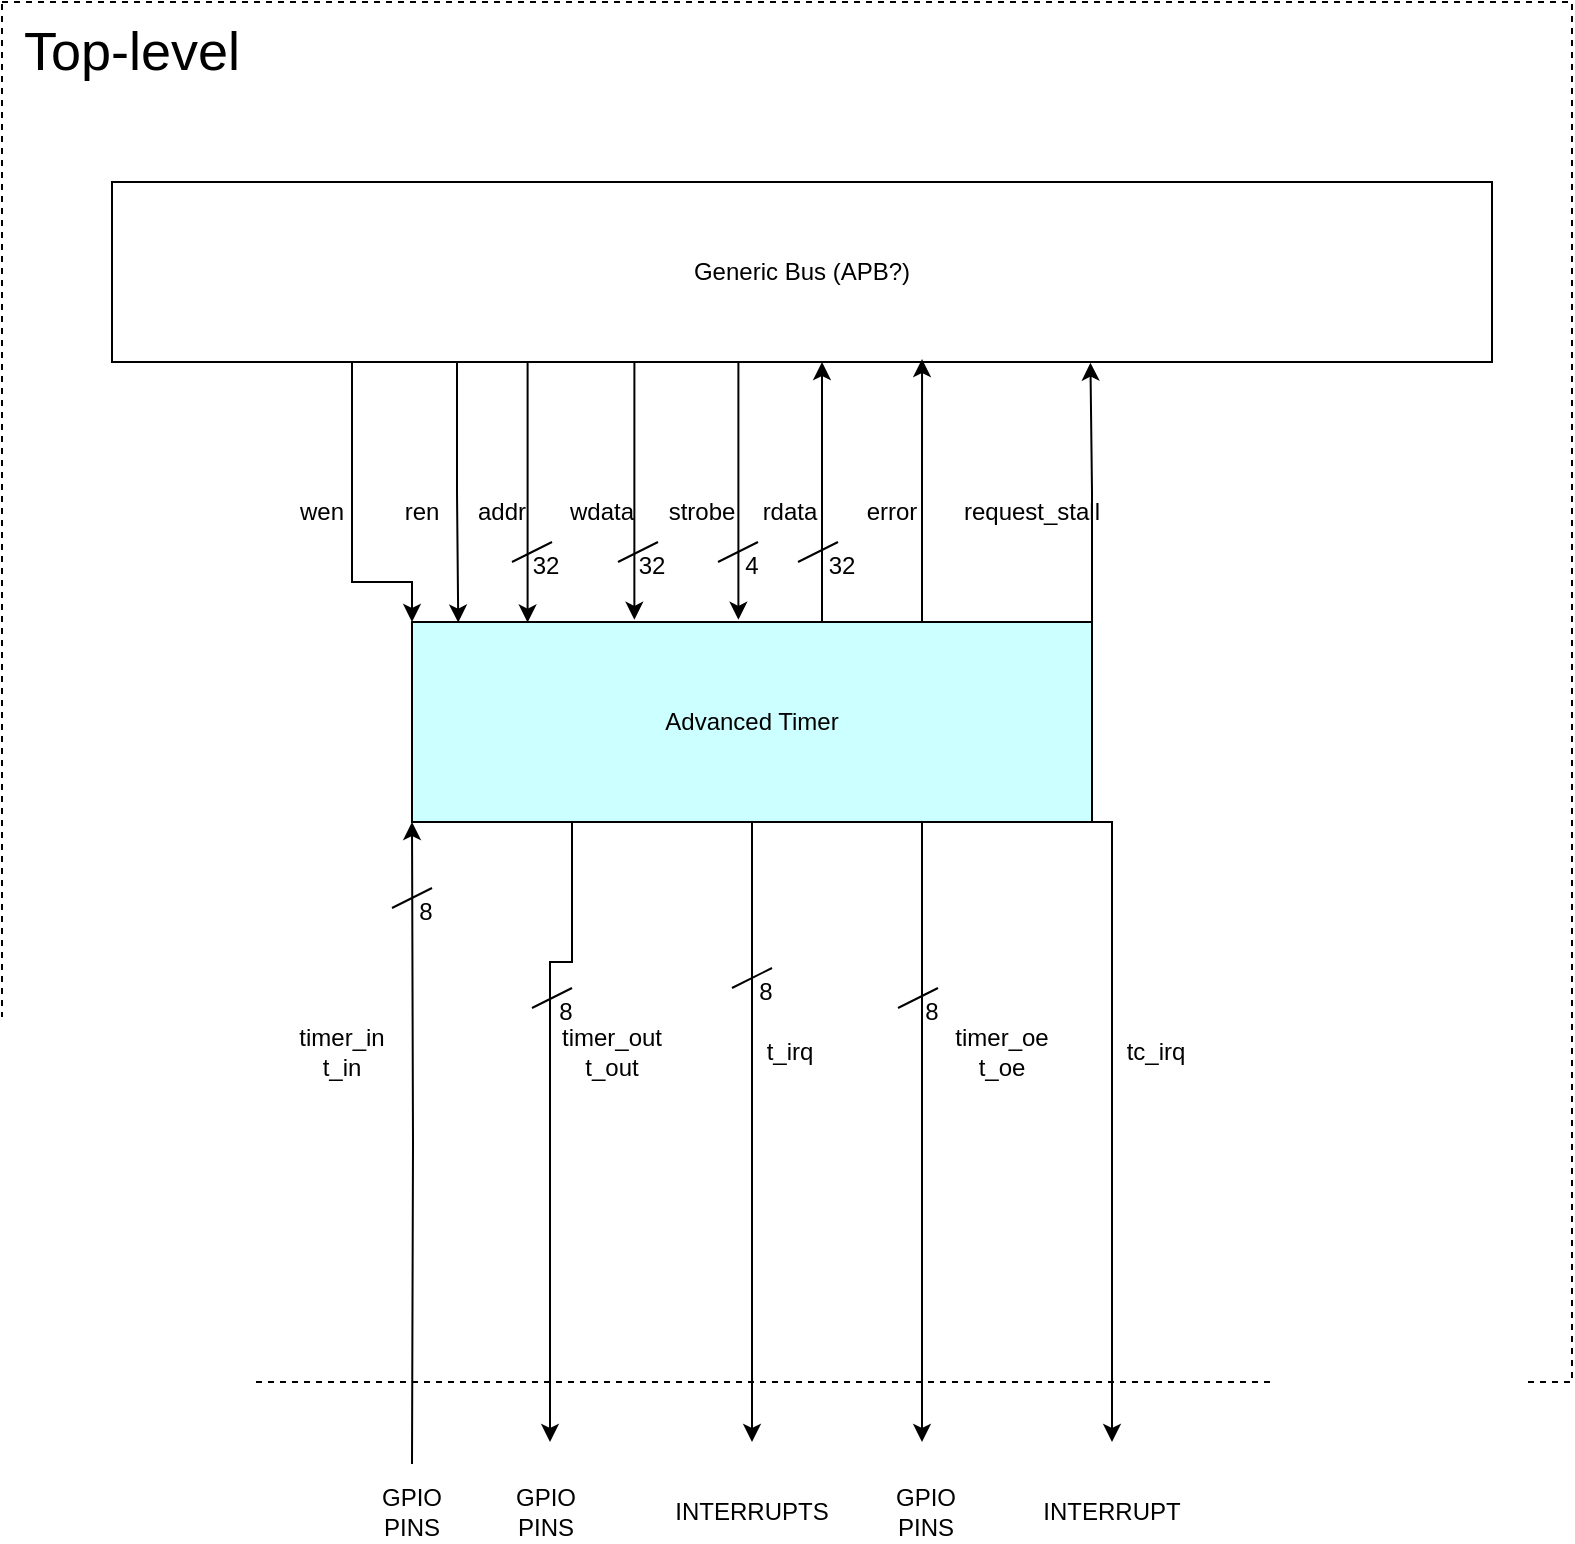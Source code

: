 <mxfile version="24.4.4" type="github" pages="4">
  <diagram id="0VLV0tMc2H1Wie2A4KIR" name="Top-level">
    <mxGraphModel dx="1687" dy="911" grid="1" gridSize="10" guides="1" tooltips="1" connect="1" arrows="1" fold="1" page="1" pageScale="1" pageWidth="850" pageHeight="1100" math="0" shadow="0">
      <root>
        <mxCell id="0" />
        <mxCell id="1" parent="0" />
        <mxCell id="DxBFjWHoWwlU8dtJV3xM-35" value="" style="rounded=0;whiteSpace=wrap;html=1;dashed=1;" vertex="1" parent="1">
          <mxGeometry x="25" y="110" width="785" height="690" as="geometry" />
        </mxCell>
        <mxCell id="UOFrsDTStlYBvLq43tFu-3" style="edgeStyle=orthogonalEdgeStyle;rounded=0;orthogonalLoop=1;jettySize=auto;html=1;exitX=0.217;exitY=0.994;exitDx=0;exitDy=0;entryX=0;entryY=0;entryDx=0;entryDy=0;exitPerimeter=0;" parent="1" source="UOFrsDTStlYBvLq43tFu-1" target="UOFrsDTStlYBvLq43tFu-2" edge="1">
          <mxGeometry relative="1" as="geometry">
            <Array as="points">
              <mxPoint x="200" y="289" />
              <mxPoint x="200" y="400" />
              <mxPoint x="230" y="400" />
            </Array>
          </mxGeometry>
        </mxCell>
        <mxCell id="UOFrsDTStlYBvLq43tFu-1" value="Generic Bus (APB?)" style="rounded=0;whiteSpace=wrap;html=1;" parent="1" vertex="1">
          <mxGeometry x="80" y="200" width="690" height="90" as="geometry" />
        </mxCell>
        <mxCell id="J0Dz7A4SuMLwubc2eF71-9" style="edgeStyle=orthogonalEdgeStyle;rounded=0;orthogonalLoop=1;jettySize=auto;html=1;exitX=0.5;exitY=0;exitDx=0;exitDy=0;" parent="1" source="UOFrsDTStlYBvLq43tFu-2" edge="1">
          <mxGeometry relative="1" as="geometry">
            <mxPoint x="435" y="290" as="targetPoint" />
            <Array as="points">
              <mxPoint x="435" y="420" />
              <mxPoint x="435" y="355" />
            </Array>
          </mxGeometry>
        </mxCell>
        <mxCell id="DxBFjWHoWwlU8dtJV3xM-10" style="edgeStyle=orthogonalEdgeStyle;rounded=0;orthogonalLoop=1;jettySize=auto;html=1;exitX=0.5;exitY=1;exitDx=0;exitDy=0;" edge="1" parent="1" source="UOFrsDTStlYBvLq43tFu-2">
          <mxGeometry relative="1" as="geometry">
            <mxPoint x="400" y="830" as="targetPoint" />
          </mxGeometry>
        </mxCell>
        <mxCell id="DxBFjWHoWwlU8dtJV3xM-11" style="edgeStyle=orthogonalEdgeStyle;rounded=0;orthogonalLoop=1;jettySize=auto;html=1;exitX=0.75;exitY=1;exitDx=0;exitDy=0;" edge="1" parent="1" source="UOFrsDTStlYBvLq43tFu-2">
          <mxGeometry relative="1" as="geometry">
            <mxPoint x="485" y="830" as="targetPoint" />
          </mxGeometry>
        </mxCell>
        <mxCell id="DxBFjWHoWwlU8dtJV3xM-12" style="edgeStyle=orthogonalEdgeStyle;rounded=0;orthogonalLoop=1;jettySize=auto;html=1;exitX=1;exitY=1;exitDx=0;exitDy=0;" edge="1" parent="1" source="UOFrsDTStlYBvLq43tFu-2">
          <mxGeometry relative="1" as="geometry">
            <mxPoint x="580" y="830" as="targetPoint" />
            <Array as="points">
              <mxPoint x="580" y="520" />
            </Array>
          </mxGeometry>
        </mxCell>
        <mxCell id="UOFrsDTStlYBvLq43tFu-2" value="Advanced Timer" style="rounded=0;whiteSpace=wrap;html=1;fillColor=#CCFFFF;" parent="1" vertex="1">
          <mxGeometry x="230" y="420" width="340" height="100" as="geometry" />
        </mxCell>
        <mxCell id="UOFrsDTStlYBvLq43tFu-5" value="wen" style="text;html=1;align=center;verticalAlign=middle;whiteSpace=wrap;rounded=0;" parent="1" vertex="1">
          <mxGeometry x="170" y="350" width="30" height="30" as="geometry" />
        </mxCell>
        <mxCell id="UOFrsDTStlYBvLq43tFu-6" value="ren" style="text;html=1;align=center;verticalAlign=middle;whiteSpace=wrap;rounded=0;" parent="1" vertex="1">
          <mxGeometry x="220" y="350" width="30" height="30" as="geometry" />
        </mxCell>
        <mxCell id="UOFrsDTStlYBvLq43tFu-7" style="edgeStyle=orthogonalEdgeStyle;rounded=0;orthogonalLoop=1;jettySize=auto;html=1;exitX=0.25;exitY=1;exitDx=0;exitDy=0;entryX=0.068;entryY=0.003;entryDx=0;entryDy=0;entryPerimeter=0;" parent="1" source="UOFrsDTStlYBvLq43tFu-1" target="UOFrsDTStlYBvLq43tFu-2" edge="1">
          <mxGeometry relative="1" as="geometry" />
        </mxCell>
        <mxCell id="UOFrsDTStlYBvLq43tFu-9" style="edgeStyle=orthogonalEdgeStyle;rounded=0;orthogonalLoop=1;jettySize=auto;html=1;exitX=0.25;exitY=1;exitDx=0;exitDy=0;entryX=0.17;entryY=0.003;entryDx=0;entryDy=0;entryPerimeter=0;" parent="1" source="UOFrsDTStlYBvLq43tFu-1" target="UOFrsDTStlYBvLq43tFu-2" edge="1">
          <mxGeometry relative="1" as="geometry">
            <Array as="points">
              <mxPoint x="288" y="290" />
            </Array>
          </mxGeometry>
        </mxCell>
        <mxCell id="UOFrsDTStlYBvLq43tFu-10" value="addr" style="text;html=1;align=center;verticalAlign=middle;whiteSpace=wrap;rounded=0;" parent="1" vertex="1">
          <mxGeometry x="260" y="350" width="30" height="30" as="geometry" />
        </mxCell>
        <mxCell id="UOFrsDTStlYBvLq43tFu-12" value="" style="endArrow=none;html=1;rounded=0;" parent="1" edge="1">
          <mxGeometry width="50" height="50" relative="1" as="geometry">
            <mxPoint x="280" y="390" as="sourcePoint" />
            <mxPoint x="300" y="380" as="targetPoint" />
          </mxGeometry>
        </mxCell>
        <mxCell id="UOFrsDTStlYBvLq43tFu-13" value="32" style="text;html=1;align=center;verticalAlign=middle;whiteSpace=wrap;rounded=0;" parent="1" vertex="1">
          <mxGeometry x="267" y="377" width="60" height="30" as="geometry" />
        </mxCell>
        <mxCell id="J0Dz7A4SuMLwubc2eF71-1" style="edgeStyle=orthogonalEdgeStyle;rounded=0;orthogonalLoop=1;jettySize=auto;html=1;exitX=0.25;exitY=1;exitDx=0;exitDy=0;entryX=0.327;entryY=-0.011;entryDx=0;entryDy=0;entryPerimeter=0;" parent="1" source="UOFrsDTStlYBvLq43tFu-1" target="UOFrsDTStlYBvLq43tFu-2" edge="1">
          <mxGeometry relative="1" as="geometry">
            <Array as="points">
              <mxPoint x="341" y="290" />
            </Array>
          </mxGeometry>
        </mxCell>
        <mxCell id="J0Dz7A4SuMLwubc2eF71-2" value="wdata" style="text;html=1;align=center;verticalAlign=middle;whiteSpace=wrap;rounded=0;" parent="1" vertex="1">
          <mxGeometry x="310" y="350" width="30" height="30" as="geometry" />
        </mxCell>
        <mxCell id="J0Dz7A4SuMLwubc2eF71-3" value="" style="endArrow=none;html=1;rounded=0;" parent="1" edge="1">
          <mxGeometry width="50" height="50" relative="1" as="geometry">
            <mxPoint x="333" y="390" as="sourcePoint" />
            <mxPoint x="353" y="380" as="targetPoint" />
          </mxGeometry>
        </mxCell>
        <mxCell id="J0Dz7A4SuMLwubc2eF71-4" value="32" style="text;html=1;align=center;verticalAlign=middle;whiteSpace=wrap;rounded=0;" parent="1" vertex="1">
          <mxGeometry x="320" y="377" width="60" height="30" as="geometry" />
        </mxCell>
        <mxCell id="J0Dz7A4SuMLwubc2eF71-5" style="edgeStyle=orthogonalEdgeStyle;rounded=0;orthogonalLoop=1;jettySize=auto;html=1;exitX=0.25;exitY=1;exitDx=0;exitDy=0;entryX=0.48;entryY=-0.011;entryDx=0;entryDy=0;entryPerimeter=0;" parent="1" source="UOFrsDTStlYBvLq43tFu-1" target="UOFrsDTStlYBvLq43tFu-2" edge="1">
          <mxGeometry relative="1" as="geometry">
            <Array as="points">
              <mxPoint x="393" y="290" />
            </Array>
          </mxGeometry>
        </mxCell>
        <mxCell id="J0Dz7A4SuMLwubc2eF71-6" value="strobe" style="text;html=1;align=center;verticalAlign=middle;whiteSpace=wrap;rounded=0;" parent="1" vertex="1">
          <mxGeometry x="360" y="350" width="30" height="30" as="geometry" />
        </mxCell>
        <mxCell id="J0Dz7A4SuMLwubc2eF71-10" value="" style="endArrow=none;html=1;rounded=0;" parent="1" edge="1">
          <mxGeometry width="50" height="50" relative="1" as="geometry">
            <mxPoint x="423" y="390" as="sourcePoint" />
            <mxPoint x="443" y="380" as="targetPoint" />
          </mxGeometry>
        </mxCell>
        <mxCell id="J0Dz7A4SuMLwubc2eF71-11" value="32" style="text;html=1;align=center;verticalAlign=middle;whiteSpace=wrap;rounded=0;" parent="1" vertex="1">
          <mxGeometry x="420" y="377" width="50" height="30" as="geometry" />
        </mxCell>
        <mxCell id="J0Dz7A4SuMLwubc2eF71-12" value="rdata" style="text;html=1;align=center;verticalAlign=middle;whiteSpace=wrap;rounded=0;" parent="1" vertex="1">
          <mxGeometry x="404" y="350" width="30" height="30" as="geometry" />
        </mxCell>
        <mxCell id="J0Dz7A4SuMLwubc2eF71-14" style="edgeStyle=orthogonalEdgeStyle;rounded=0;orthogonalLoop=1;jettySize=auto;html=1;exitX=0.75;exitY=0;exitDx=0;exitDy=0;entryX=0.587;entryY=0.984;entryDx=0;entryDy=0;entryPerimeter=0;" parent="1" source="UOFrsDTStlYBvLq43tFu-2" target="UOFrsDTStlYBvLq43tFu-1" edge="1">
          <mxGeometry relative="1" as="geometry" />
        </mxCell>
        <mxCell id="J0Dz7A4SuMLwubc2eF71-17" value="error" style="text;html=1;align=center;verticalAlign=middle;whiteSpace=wrap;rounded=0;" parent="1" vertex="1">
          <mxGeometry x="455" y="350" width="30" height="30" as="geometry" />
        </mxCell>
        <mxCell id="J0Dz7A4SuMLwubc2eF71-19" value="request_stall" style="text;html=1;align=center;verticalAlign=middle;whiteSpace=wrap;rounded=0;" parent="1" vertex="1">
          <mxGeometry x="500" y="350" width="80" height="30" as="geometry" />
        </mxCell>
        <mxCell id="J0Dz7A4SuMLwubc2eF71-20" style="edgeStyle=orthogonalEdgeStyle;rounded=0;orthogonalLoop=1;jettySize=auto;html=1;exitX=1;exitY=0;exitDx=0;exitDy=0;entryX=0.709;entryY=1.004;entryDx=0;entryDy=0;entryPerimeter=0;" parent="1" source="UOFrsDTStlYBvLq43tFu-2" target="UOFrsDTStlYBvLq43tFu-1" edge="1">
          <mxGeometry relative="1" as="geometry" />
        </mxCell>
        <mxCell id="DxBFjWHoWwlU8dtJV3xM-8" style="edgeStyle=orthogonalEdgeStyle;rounded=0;orthogonalLoop=1;jettySize=auto;html=1;entryX=0;entryY=1;entryDx=0;entryDy=0;" edge="1" parent="1" target="UOFrsDTStlYBvLq43tFu-2">
          <mxGeometry relative="1" as="geometry">
            <mxPoint x="230" y="841" as="sourcePoint" />
          </mxGeometry>
        </mxCell>
        <mxCell id="DxBFjWHoWwlU8dtJV3xM-9" style="edgeStyle=orthogonalEdgeStyle;rounded=0;orthogonalLoop=1;jettySize=auto;html=1;exitX=0.25;exitY=1;exitDx=0;exitDy=0;" edge="1" parent="1" source="UOFrsDTStlYBvLq43tFu-2">
          <mxGeometry relative="1" as="geometry">
            <mxPoint x="299" y="830" as="targetPoint" />
            <Array as="points">
              <mxPoint x="310" y="520" />
              <mxPoint x="310" y="590" />
            </Array>
          </mxGeometry>
        </mxCell>
        <mxCell id="DxBFjWHoWwlU8dtJV3xM-13" value="&lt;div&gt;timer_in&lt;/div&gt;&lt;div&gt;t_in&lt;/div&gt;" style="text;html=1;align=center;verticalAlign=middle;whiteSpace=wrap;rounded=0;" vertex="1" parent="1">
          <mxGeometry x="170" y="620" width="50" height="30" as="geometry" />
        </mxCell>
        <mxCell id="DxBFjWHoWwlU8dtJV3xM-14" value="timer_out&lt;div&gt;t_out&lt;/div&gt;" style="text;html=1;align=center;verticalAlign=middle;whiteSpace=wrap;rounded=0;" vertex="1" parent="1">
          <mxGeometry x="300" y="620" width="60" height="30" as="geometry" />
        </mxCell>
        <mxCell id="DxBFjWHoWwlU8dtJV3xM-15" value="t_irq" style="text;html=1;align=center;verticalAlign=middle;whiteSpace=wrap;rounded=0;" vertex="1" parent="1">
          <mxGeometry x="404" y="620" width="30" height="30" as="geometry" />
        </mxCell>
        <mxCell id="DxBFjWHoWwlU8dtJV3xM-16" value="tc_irq" style="text;html=1;align=center;verticalAlign=middle;whiteSpace=wrap;rounded=0;" vertex="1" parent="1">
          <mxGeometry x="587" y="620" width="30" height="30" as="geometry" />
        </mxCell>
        <mxCell id="DxBFjWHoWwlU8dtJV3xM-17" value="&lt;div&gt;timer_oe&lt;/div&gt;&lt;div&gt;t_oe&lt;/div&gt;" style="text;html=1;align=center;verticalAlign=middle;whiteSpace=wrap;rounded=0;" vertex="1" parent="1">
          <mxGeometry x="500" y="620" width="50" height="30" as="geometry" />
        </mxCell>
        <mxCell id="DxBFjWHoWwlU8dtJV3xM-18" value="" style="group" vertex="1" connectable="0" parent="1">
          <mxGeometry x="383" y="377" width="27" height="30" as="geometry" />
        </mxCell>
        <mxCell id="J0Dz7A4SuMLwubc2eF71-7" value="" style="endArrow=none;html=1;rounded=0;" parent="DxBFjWHoWwlU8dtJV3xM-18" edge="1">
          <mxGeometry width="50" height="50" relative="1" as="geometry">
            <mxPoint y="13" as="sourcePoint" />
            <mxPoint x="20" y="3" as="targetPoint" />
          </mxGeometry>
        </mxCell>
        <mxCell id="J0Dz7A4SuMLwubc2eF71-8" value="4" style="text;html=1;align=center;verticalAlign=middle;whiteSpace=wrap;rounded=0;" parent="DxBFjWHoWwlU8dtJV3xM-18" vertex="1">
          <mxGeometry x="7" width="20" height="30" as="geometry" />
        </mxCell>
        <mxCell id="DxBFjWHoWwlU8dtJV3xM-19" value="" style="group" vertex="1" connectable="0" parent="1">
          <mxGeometry x="220" y="550" width="27" height="30" as="geometry" />
        </mxCell>
        <mxCell id="DxBFjWHoWwlU8dtJV3xM-20" value="" style="endArrow=none;html=1;rounded=0;" edge="1" parent="DxBFjWHoWwlU8dtJV3xM-19">
          <mxGeometry width="50" height="50" relative="1" as="geometry">
            <mxPoint y="13" as="sourcePoint" />
            <mxPoint x="20" y="3" as="targetPoint" />
          </mxGeometry>
        </mxCell>
        <mxCell id="DxBFjWHoWwlU8dtJV3xM-21" value="8" style="text;html=1;align=center;verticalAlign=middle;whiteSpace=wrap;rounded=0;" vertex="1" parent="DxBFjWHoWwlU8dtJV3xM-19">
          <mxGeometry x="7" width="20" height="30" as="geometry" />
        </mxCell>
        <mxCell id="DxBFjWHoWwlU8dtJV3xM-22" value="" style="group" vertex="1" connectable="0" parent="1">
          <mxGeometry x="290" y="600" width="27" height="30" as="geometry" />
        </mxCell>
        <mxCell id="DxBFjWHoWwlU8dtJV3xM-23" value="" style="endArrow=none;html=1;rounded=0;" edge="1" parent="DxBFjWHoWwlU8dtJV3xM-22">
          <mxGeometry width="50" height="50" relative="1" as="geometry">
            <mxPoint y="13" as="sourcePoint" />
            <mxPoint x="20" y="3" as="targetPoint" />
          </mxGeometry>
        </mxCell>
        <mxCell id="DxBFjWHoWwlU8dtJV3xM-24" value="8" style="text;html=1;align=center;verticalAlign=middle;whiteSpace=wrap;rounded=0;" vertex="1" parent="DxBFjWHoWwlU8dtJV3xM-22">
          <mxGeometry x="7" width="20" height="30" as="geometry" />
        </mxCell>
        <mxCell id="DxBFjWHoWwlU8dtJV3xM-25" value="" style="group" vertex="1" connectable="0" parent="1">
          <mxGeometry x="390" y="590" width="27" height="30" as="geometry" />
        </mxCell>
        <mxCell id="DxBFjWHoWwlU8dtJV3xM-26" value="" style="endArrow=none;html=1;rounded=0;" edge="1" parent="DxBFjWHoWwlU8dtJV3xM-25">
          <mxGeometry width="50" height="50" relative="1" as="geometry">
            <mxPoint y="13" as="sourcePoint" />
            <mxPoint x="20" y="3" as="targetPoint" />
          </mxGeometry>
        </mxCell>
        <mxCell id="DxBFjWHoWwlU8dtJV3xM-27" value="8" style="text;html=1;align=center;verticalAlign=middle;whiteSpace=wrap;rounded=0;" vertex="1" parent="DxBFjWHoWwlU8dtJV3xM-25">
          <mxGeometry x="7" width="20" height="30" as="geometry" />
        </mxCell>
        <mxCell id="DxBFjWHoWwlU8dtJV3xM-28" value="" style="group" vertex="1" connectable="0" parent="1">
          <mxGeometry x="473" y="600" width="27" height="30" as="geometry" />
        </mxCell>
        <mxCell id="DxBFjWHoWwlU8dtJV3xM-29" value="" style="endArrow=none;html=1;rounded=0;" edge="1" parent="DxBFjWHoWwlU8dtJV3xM-28">
          <mxGeometry width="50" height="50" relative="1" as="geometry">
            <mxPoint y="13" as="sourcePoint" />
            <mxPoint x="20" y="3" as="targetPoint" />
          </mxGeometry>
        </mxCell>
        <mxCell id="DxBFjWHoWwlU8dtJV3xM-30" value="8" style="text;html=1;align=center;verticalAlign=middle;whiteSpace=wrap;rounded=0;" vertex="1" parent="DxBFjWHoWwlU8dtJV3xM-28">
          <mxGeometry x="7" width="20" height="30" as="geometry" />
        </mxCell>
        <mxCell id="DxBFjWHoWwlU8dtJV3xM-36" value="GPIO PINS" style="text;html=1;align=center;verticalAlign=middle;whiteSpace=wrap;rounded=0;" vertex="1" parent="1">
          <mxGeometry x="200" y="850" width="60" height="30" as="geometry" />
        </mxCell>
        <mxCell id="DxBFjWHoWwlU8dtJV3xM-37" value="GPIO PINS" style="text;html=1;align=center;verticalAlign=middle;whiteSpace=wrap;rounded=0;" vertex="1" parent="1">
          <mxGeometry x="267" y="850" width="60" height="30" as="geometry" />
        </mxCell>
        <mxCell id="DxBFjWHoWwlU8dtJV3xM-39" value="GPIO PINS" style="text;html=1;align=center;verticalAlign=middle;whiteSpace=wrap;rounded=0;" vertex="1" parent="1">
          <mxGeometry x="456.5" y="850" width="60" height="30" as="geometry" />
        </mxCell>
        <mxCell id="DxBFjWHoWwlU8dtJV3xM-40" value="INTERRUPTS" style="text;html=1;align=center;verticalAlign=middle;whiteSpace=wrap;rounded=0;" vertex="1" parent="1">
          <mxGeometry x="370" y="850" width="60" height="30" as="geometry" />
        </mxCell>
        <mxCell id="DxBFjWHoWwlU8dtJV3xM-41" value="INTERRUPT" style="text;html=1;align=center;verticalAlign=middle;whiteSpace=wrap;rounded=0;" vertex="1" parent="1">
          <mxGeometry x="550" y="850" width="60" height="30" as="geometry" />
        </mxCell>
        <mxCell id="DxBFjWHoWwlU8dtJV3xM-43" value="&lt;font style=&quot;font-size: 27px;&quot;&gt;Top-level&lt;/font&gt;" style="text;html=1;align=center;verticalAlign=middle;whiteSpace=wrap;rounded=0;" vertex="1" parent="1">
          <mxGeometry x="30" y="120" width="120" height="30" as="geometry" />
        </mxCell>
      </root>
    </mxGraphModel>
  </diagram>
  <diagram id="U6KI4l30yy0JX19nmwuE" name="Timer module">
    <mxGraphModel dx="1195" dy="645" grid="1" gridSize="10" guides="1" tooltips="1" connect="1" arrows="1" fold="1" page="1" pageScale="1" pageWidth="850" pageHeight="1100" math="0" shadow="0">
      <root>
        <mxCell id="0" />
        <mxCell id="1" parent="0" />
        <mxCell id="4LY0eMF0q3EMJJGkq3yK-50" value="" style="verticalLabelPosition=bottom;verticalAlign=top;html=1;shape=mxgraph.basic.rect;fillColor2=none;strokeWidth=1;size=20;indent=5;dashed=1;shadow=1;gradientColor=none;fillColor=#CCFFFF;" parent="1" vertex="1">
          <mxGeometry x="94" y="120" width="626" height="620" as="geometry" />
        </mxCell>
        <mxCell id="4LY0eMF0q3EMJJGkq3yK-140" value="" style="group" parent="1" vertex="1" connectable="0">
          <mxGeometry x="283" y="495" width="130" height="127.858" as="geometry" />
        </mxCell>
        <mxCell id="4LY0eMF0q3EMJJGkq3yK-16" value="capture compare channel" style="rounded=0;whiteSpace=wrap;html=1;container=0;fillColor=#FFCCCC;" parent="4LY0eMF0q3EMJJGkq3yK-140" vertex="1">
          <mxGeometry width="130.0" height="122.783" as="geometry" />
        </mxCell>
        <mxCell id="4LY0eMF0q3EMJJGkq3yK-17" value="" style="triangle;whiteSpace=wrap;html=1;container=0;" parent="4LY0eMF0q3EMJJGkq3yK-140" vertex="1">
          <mxGeometry y="103.754" width="11.207" height="18.123" as="geometry" />
        </mxCell>
        <mxCell id="4LY0eMF0q3EMJJGkq3yK-18" value="" style="ellipse;whiteSpace=wrap;html=1;aspect=fixed;container=0;" parent="4LY0eMF0q3EMJJGkq3yK-140" vertex="1">
          <mxGeometry x="11.207" y="121.877" width="5.981" height="5.981" as="geometry" />
        </mxCell>
        <mxCell id="4LY0eMF0q3EMJJGkq3yK-141" value="&lt;font size=&quot;1&quot;&gt;&lt;b style=&quot;font-size: 14px;&quot;&gt;. . .&lt;/b&gt;&lt;/font&gt;" style="text;html=1;align=center;verticalAlign=middle;whiteSpace=wrap;rounded=0;rotation=60;" parent="4LY0eMF0q3EMJJGkq3yK-140" vertex="1">
          <mxGeometry x="104" y="97.0" width="25" height="16.1" as="geometry" />
        </mxCell>
        <mxCell id="4LY0eMF0q3EMJJGkq3yK-47" style="edgeStyle=orthogonalEdgeStyle;rounded=0;orthogonalLoop=1;jettySize=auto;html=1;exitX=1;exitY=1;exitDx=0;exitDy=0;entryX=0;entryY=0.5;entryDx=0;entryDy=0;jumpStyle=none;jumpSize=16;" parent="1" source="4LY0eMF0q3EMJJGkq3yK-1" target="aOVrWrjgvoJSjb1ijP1g-3" edge="1">
          <mxGeometry relative="1" as="geometry">
            <Array as="points">
              <mxPoint x="460" y="373" />
              <mxPoint x="460" y="425" />
            </Array>
          </mxGeometry>
        </mxCell>
        <mxCell id="4LY0eMF0q3EMJJGkq3yK-161" style="edgeStyle=orthogonalEdgeStyle;rounded=0;orthogonalLoop=1;jettySize=auto;html=1;exitX=1;exitY=1;exitDx=0;exitDy=0;entryX=0;entryY=0.5;entryDx=0;entryDy=0;" parent="1" source="4LY0eMF0q3EMJJGkq3yK-12" target="aOVrWrjgvoJSjb1ijP1g-2" edge="1">
          <mxGeometry relative="1" as="geometry">
            <mxPoint x="652.5" y="674.47" as="targetPoint" />
            <Array as="points">
              <mxPoint x="480" y="593" />
              <mxPoint x="480" y="675" />
            </Array>
          </mxGeometry>
        </mxCell>
        <mxCell id="4LY0eMF0q3EMJJGkq3yK-12" value="capture compare channel" style="rounded=0;whiteSpace=wrap;html=1;container=0;fillColor=#FFCCCC;" parent="1" vertex="1">
          <mxGeometry x="260" y="470" width="130.0" height="122.783" as="geometry" />
        </mxCell>
        <mxCell id="4LY0eMF0q3EMJJGkq3yK-35" style="edgeStyle=orthogonalEdgeStyle;rounded=0;orthogonalLoop=1;jettySize=auto;html=1;exitX=1;exitY=0.5;exitDx=0;exitDy=0;entryX=0;entryY=0.5;entryDx=0;entryDy=0;" parent="1" source="4LY0eMF0q3EMJJGkq3yK-16" target="liKidStu4S2gYdici5ND-2" edge="1">
          <mxGeometry relative="1" as="geometry">
            <mxPoint x="652.11" y="542.45" as="targetPoint" />
            <Array as="points">
              <mxPoint x="413" y="541" />
              <mxPoint x="560" y="541" />
              <mxPoint x="560" y="543" />
              <mxPoint x="745" y="543" />
            </Array>
          </mxGeometry>
        </mxCell>
        <mxCell id="4LY0eMF0q3EMJJGkq3yK-42" style="edgeStyle=orthogonalEdgeStyle;rounded=0;orthogonalLoop=1;jettySize=auto;html=1;exitX=1;exitY=0.75;exitDx=0;exitDy=0;entryX=0;entryY=0.5;entryDx=0;entryDy=0;" parent="1" source="4LY0eMF0q3EMJJGkq3yK-16" target="aOVrWrjgvoJSjb1ijP1g-1" edge="1">
          <mxGeometry relative="1" as="geometry">
            <mxPoint x="652.77" y="623.595" as="targetPoint" />
            <Array as="points">
              <mxPoint x="413" y="572" />
              <mxPoint x="510" y="572" />
              <mxPoint x="510" y="624" />
              <mxPoint x="745" y="624" />
            </Array>
          </mxGeometry>
        </mxCell>
        <mxCell id="4LY0eMF0q3EMJJGkq3yK-34" style="edgeStyle=orthogonalEdgeStyle;rounded=0;orthogonalLoop=1;jettySize=auto;html=1;exitX=1;exitY=0.5;exitDx=0;exitDy=0;entryX=0;entryY=0.5;entryDx=0;entryDy=0;" parent="1" source="4LY0eMF0q3EMJJGkq3yK-12" target="liKidStu4S2gYdici5ND-2" edge="1">
          <mxGeometry relative="1" as="geometry">
            <mxPoint x="652.5" y="515" as="targetPoint" />
            <Array as="points">
              <mxPoint x="560" y="531" />
              <mxPoint x="570" y="531" />
              <mxPoint x="570" y="515" />
            </Array>
          </mxGeometry>
        </mxCell>
        <mxCell id="4LY0eMF0q3EMJJGkq3yK-41" style="edgeStyle=orthogonalEdgeStyle;rounded=0;orthogonalLoop=1;jettySize=auto;html=1;exitX=1;exitY=0.75;exitDx=0;exitDy=0;entryX=0;entryY=0.5;entryDx=0;entryDy=0;" parent="1" source="4LY0eMF0q3EMJJGkq3yK-12" target="aOVrWrjgvoJSjb1ijP1g-1" edge="1">
          <mxGeometry relative="1" as="geometry">
            <mxPoint x="652.5" y="594.87" as="targetPoint" />
            <Array as="points">
              <mxPoint x="520" y="562" />
              <mxPoint x="520" y="595" />
            </Array>
          </mxGeometry>
        </mxCell>
        <mxCell id="4LY0eMF0q3EMJJGkq3yK-67" style="edgeStyle=orthogonalEdgeStyle;rounded=0;orthogonalLoop=1;jettySize=auto;html=1;exitX=1;exitY=0.5;exitDx=0;exitDy=0;entryX=0;entryY=0;entryDx=0;entryDy=0;" parent="1" source="F1QgXw5RZE7JSTDuxs1F-1" target="4LY0eMF0q3EMJJGkq3yK-12" edge="1">
          <mxGeometry relative="1" as="geometry" />
        </mxCell>
        <mxCell id="4LY0eMF0q3EMJJGkq3yK-68" style="edgeStyle=orthogonalEdgeStyle;rounded=0;orthogonalLoop=1;jettySize=auto;html=1;exitX=1;exitY=0.5;exitDx=0;exitDy=0;entryX=0;entryY=0;entryDx=0;entryDy=0;" parent="1" source="F1QgXw5RZE7JSTDuxs1F-1" target="4LY0eMF0q3EMJJGkq3yK-16" edge="1">
          <mxGeometry relative="1" as="geometry" />
        </mxCell>
        <mxCell id="F1QgXw5RZE7JSTDuxs1F-1" value="wen" style="text;html=1;align=center;verticalAlign=middle;whiteSpace=wrap;rounded=0;" parent="1" vertex="1">
          <mxGeometry x="10" y="420" width="30" height="30" as="geometry" />
        </mxCell>
        <mxCell id="F1QgXw5RZE7JSTDuxs1F-2" value="ren" style="text;html=1;align=center;verticalAlign=middle;whiteSpace=wrap;rounded=0;" parent="1" vertex="1">
          <mxGeometry x="20" y="200" width="30" height="30" as="geometry" />
        </mxCell>
        <mxCell id="4LY0eMF0q3EMJJGkq3yK-169" style="edgeStyle=orthogonalEdgeStyle;rounded=0;orthogonalLoop=1;jettySize=auto;html=1;exitX=1;exitY=0.5;exitDx=0;exitDy=0;entryX=0;entryY=0.5;entryDx=0;entryDy=0;" parent="1" source="F1QgXw5RZE7JSTDuxs1F-3" target="MMl0id7Liuc3tZu3IlEb-5" edge="1">
          <mxGeometry relative="1" as="geometry">
            <mxPoint x="70" y="380" as="targetPoint" />
            <Array as="points">
              <mxPoint x="110" y="328" />
              <mxPoint x="110" y="180" />
              <mxPoint x="470" y="180" />
              <mxPoint x="470" y="183" />
            </Array>
          </mxGeometry>
        </mxCell>
        <mxCell id="F1QgXw5RZE7JSTDuxs1F-3" value="addr" style="text;html=1;align=center;verticalAlign=middle;whiteSpace=wrap;rounded=0;" parent="1" vertex="1">
          <mxGeometry x="10" y="313" width="30" height="30" as="geometry" />
        </mxCell>
        <mxCell id="MMl0id7Liuc3tZu3IlEb-18" style="edgeStyle=orthogonalEdgeStyle;rounded=0;orthogonalLoop=1;jettySize=auto;html=1;exitX=1;exitY=0.5;exitDx=0;exitDy=0;entryX=0.5;entryY=0;entryDx=0;entryDy=0;" parent="1" source="F1QgXw5RZE7JSTDuxs1F-6" target="4LY0eMF0q3EMJJGkq3yK-8" edge="1">
          <mxGeometry relative="1" as="geometry" />
        </mxCell>
        <mxCell id="MMl0id7Liuc3tZu3IlEb-19" style="edgeStyle=orthogonalEdgeStyle;rounded=0;orthogonalLoop=1;jettySize=auto;html=1;exitX=1;exitY=0.5;exitDx=0;exitDy=0;" parent="1" source="F1QgXw5RZE7JSTDuxs1F-6" target="4LY0eMF0q3EMJJGkq3yK-12" edge="1">
          <mxGeometry relative="1" as="geometry" />
        </mxCell>
        <mxCell id="MMl0id7Liuc3tZu3IlEb-20" style="edgeStyle=orthogonalEdgeStyle;rounded=0;orthogonalLoop=1;jettySize=auto;html=1;exitX=1;exitY=0.5;exitDx=0;exitDy=0;" parent="1" source="F1QgXw5RZE7JSTDuxs1F-6" target="4LY0eMF0q3EMJJGkq3yK-16" edge="1">
          <mxGeometry relative="1" as="geometry" />
        </mxCell>
        <mxCell id="MMl0id7Liuc3tZu3IlEb-54" style="edgeStyle=orthogonalEdgeStyle;rounded=0;orthogonalLoop=1;jettySize=auto;html=1;exitX=1;exitY=0.5;exitDx=0;exitDy=0;entryX=0;entryY=0.25;entryDx=0;entryDy=0;" parent="1" source="F1QgXw5RZE7JSTDuxs1F-6" target="MMl0id7Liuc3tZu3IlEb-22" edge="1">
          <mxGeometry relative="1" as="geometry" />
        </mxCell>
        <mxCell id="F1QgXw5RZE7JSTDuxs1F-6" value="wdata" style="text;html=1;align=center;verticalAlign=middle;whiteSpace=wrap;rounded=0;" parent="1" vertex="1">
          <mxGeometry x="10" y="380" width="30" height="30" as="geometry" />
        </mxCell>
        <mxCell id="MMl0id7Liuc3tZu3IlEb-56" style="edgeStyle=orthogonalEdgeStyle;rounded=0;orthogonalLoop=1;jettySize=auto;html=1;exitX=1;exitY=0.5;exitDx=0;exitDy=0;entryX=0;entryY=0.75;entryDx=0;entryDy=0;jumpStyle=arc;" parent="1" source="F1QgXw5RZE7JSTDuxs1F-9" target="MMl0id7Liuc3tZu3IlEb-22" edge="1">
          <mxGeometry relative="1" as="geometry">
            <Array as="points">
              <mxPoint x="200" y="271" />
              <mxPoint x="200" y="259" />
            </Array>
          </mxGeometry>
        </mxCell>
        <mxCell id="F1QgXw5RZE7JSTDuxs1F-9" value="strobe" style="text;html=1;align=center;verticalAlign=middle;whiteSpace=wrap;rounded=0;" parent="1" vertex="1">
          <mxGeometry x="12" y="256.15" width="30" height="30" as="geometry" />
        </mxCell>
        <mxCell id="MMl0id7Liuc3tZu3IlEb-1" style="edgeStyle=orthogonalEdgeStyle;rounded=0;orthogonalLoop=1;jettySize=auto;html=1;exitX=1;exitY=0.5;exitDx=0;exitDy=0;" parent="1" source="F1QgXw5RZE7JSTDuxs1F-14" edge="1">
          <mxGeometry relative="1" as="geometry">
            <mxPoint x="840" y="289.636" as="targetPoint" />
          </mxGeometry>
        </mxCell>
        <mxCell id="F1QgXw5RZE7JSTDuxs1F-14" value="rdata" style="text;html=1;align=center;verticalAlign=middle;whiteSpace=wrap;rounded=0;" parent="1" vertex="1">
          <mxGeometry x="776" y="274.7" width="30" height="30" as="geometry" />
        </mxCell>
        <mxCell id="MMl0id7Liuc3tZu3IlEb-17" style="edgeStyle=orthogonalEdgeStyle;rounded=0;orthogonalLoop=1;jettySize=auto;html=1;exitX=1;exitY=0.5;exitDx=0;exitDy=0;" parent="1" source="F1QgXw5RZE7JSTDuxs1F-15" edge="1">
          <mxGeometry relative="1" as="geometry">
            <mxPoint x="820.0" y="784.75" as="targetPoint" />
          </mxGeometry>
        </mxCell>
        <mxCell id="F1QgXw5RZE7JSTDuxs1F-15" value="error" style="text;html=1;align=center;verticalAlign=middle;whiteSpace=wrap;rounded=0;" parent="1" vertex="1">
          <mxGeometry x="770" y="770" width="30" height="30" as="geometry" />
        </mxCell>
        <mxCell id="F1QgXw5RZE7JSTDuxs1F-16" value="request_stall" style="text;html=1;align=center;verticalAlign=middle;whiteSpace=wrap;rounded=0;" parent="1" vertex="1">
          <mxGeometry x="746" y="184.7" width="80" height="30" as="geometry" />
        </mxCell>
        <mxCell id="4LY0eMF0q3EMJJGkq3yK-22" style="edgeStyle=orthogonalEdgeStyle;rounded=0;orthogonalLoop=1;jettySize=auto;html=1;exitX=1;exitY=0.5;exitDx=0;exitDy=0;entryX=0;entryY=0.25;entryDx=0;entryDy=0;" parent="1" source="liKidStu4S2gYdici5ND-1" target="4LY0eMF0q3EMJJGkq3yK-8" edge="1">
          <mxGeometry relative="1" as="geometry" />
        </mxCell>
        <mxCell id="4LY0eMF0q3EMJJGkq3yK-24" style="edgeStyle=orthogonalEdgeStyle;rounded=0;orthogonalLoop=1;jettySize=auto;html=1;exitX=1;exitY=0.5;exitDx=0;exitDy=0;entryX=0;entryY=0.25;entryDx=0;entryDy=0;" parent="1" source="liKidStu4S2gYdici5ND-1" target="4LY0eMF0q3EMJJGkq3yK-12" edge="1">
          <mxGeometry relative="1" as="geometry">
            <mxPoint x="210" y="530" as="targetPoint" />
          </mxGeometry>
        </mxCell>
        <mxCell id="4LY0eMF0q3EMJJGkq3yK-25" style="edgeStyle=orthogonalEdgeStyle;rounded=0;orthogonalLoop=1;jettySize=auto;html=1;exitX=1;exitY=0.5;exitDx=0;exitDy=0;entryX=0;entryY=0.25;entryDx=0;entryDy=0;" parent="1" source="liKidStu4S2gYdici5ND-1" target="4LY0eMF0q3EMJJGkq3yK-16" edge="1">
          <mxGeometry relative="1" as="geometry" />
        </mxCell>
        <mxCell id="liKidStu4S2gYdici5ND-1" value="t_in" style="text;html=1;align=center;verticalAlign=middle;whiteSpace=wrap;rounded=0;" parent="1" vertex="1">
          <mxGeometry x="10" y="500" width="30" height="30" as="geometry" />
        </mxCell>
        <mxCell id="4LY0eMF0q3EMJJGkq3yK-29" style="edgeStyle=orthogonalEdgeStyle;rounded=0;orthogonalLoop=1;jettySize=auto;html=1;exitX=1;exitY=0.5;exitDx=0;exitDy=0;" parent="1" source="liKidStu4S2gYdici5ND-2" edge="1">
          <mxGeometry relative="1" as="geometry">
            <mxPoint x="820" y="514" as="targetPoint" />
          </mxGeometry>
        </mxCell>
        <mxCell id="liKidStu4S2gYdici5ND-2" value="t_out" style="text;html=1;align=center;verticalAlign=middle;whiteSpace=wrap;rounded=0;" parent="1" vertex="1">
          <mxGeometry x="745" y="499.47" width="30" height="30" as="geometry" />
        </mxCell>
        <mxCell id="4LY0eMF0q3EMJJGkq3yK-157" style="edgeStyle=orthogonalEdgeStyle;rounded=0;orthogonalLoop=1;jettySize=auto;html=1;exitX=1;exitY=0.5;exitDx=0;exitDy=0;" parent="1" source="aOVrWrjgvoJSjb1ijP1g-1" edge="1">
          <mxGeometry relative="1" as="geometry">
            <mxPoint x="820" y="595" as="targetPoint" />
          </mxGeometry>
        </mxCell>
        <mxCell id="aOVrWrjgvoJSjb1ijP1g-1" value="t_irq" style="text;html=1;align=center;verticalAlign=middle;whiteSpace=wrap;rounded=0;" parent="1" vertex="1">
          <mxGeometry x="745" y="579.87" width="30" height="30" as="geometry" />
        </mxCell>
        <mxCell id="4LY0eMF0q3EMJJGkq3yK-168" style="edgeStyle=orthogonalEdgeStyle;rounded=0;orthogonalLoop=1;jettySize=auto;html=1;exitX=1;exitY=0.5;exitDx=0;exitDy=0;" parent="1" source="aOVrWrjgvoJSjb1ijP1g-2" edge="1">
          <mxGeometry relative="1" as="geometry">
            <mxPoint x="820" y="675" as="targetPoint" />
          </mxGeometry>
        </mxCell>
        <mxCell id="aOVrWrjgvoJSjb1ijP1g-2" value="t_oe" style="text;html=1;align=center;verticalAlign=middle;whiteSpace=wrap;rounded=0;" parent="1" vertex="1">
          <mxGeometry x="745" y="659.47" width="30" height="30" as="geometry" />
        </mxCell>
        <mxCell id="4LY0eMF0q3EMJJGkq3yK-48" style="edgeStyle=orthogonalEdgeStyle;rounded=0;orthogonalLoop=1;jettySize=auto;html=1;exitX=1;exitY=0.5;exitDx=0;exitDy=0;" parent="1" source="aOVrWrjgvoJSjb1ijP1g-3" edge="1">
          <mxGeometry relative="1" as="geometry">
            <mxPoint x="820" y="425" as="targetPoint" />
          </mxGeometry>
        </mxCell>
        <mxCell id="aOVrWrjgvoJSjb1ijP1g-3" value="tc_irq" style="text;html=1;align=center;verticalAlign=middle;whiteSpace=wrap;rounded=0;" parent="1" vertex="1">
          <mxGeometry x="750" y="410" width="30" height="30" as="geometry" />
        </mxCell>
        <mxCell id="4LY0eMF0q3EMJJGkq3yK-13" value="" style="triangle;whiteSpace=wrap;html=1;container=0;" parent="1" vertex="1">
          <mxGeometry x="260" y="573.754" width="11.207" height="18.123" as="geometry" />
        </mxCell>
        <mxCell id="4LY0eMF0q3EMJJGkq3yK-14" value="" style="ellipse;whiteSpace=wrap;html=1;aspect=fixed;container=0;" parent="1" vertex="1">
          <mxGeometry x="271.207" y="591.877" width="5.981" height="5.981" as="geometry" />
        </mxCell>
        <mxCell id="4LY0eMF0q3EMJJGkq3yK-33" style="edgeStyle=orthogonalEdgeStyle;rounded=0;orthogonalLoop=1;jettySize=auto;html=1;exitX=1;exitY=0.5;exitDx=0;exitDy=0;entryX=0;entryY=0.5;entryDx=0;entryDy=0;" parent="1" source="4LY0eMF0q3EMJJGkq3yK-8" target="liKidStu4S2gYdici5ND-2" edge="1">
          <mxGeometry relative="1" as="geometry">
            <mxPoint x="652.5" y="496.25" as="targetPoint" />
            <Array as="points">
              <mxPoint x="560" y="521" />
              <mxPoint x="560" y="496" />
              <mxPoint x="745" y="496" />
            </Array>
          </mxGeometry>
        </mxCell>
        <mxCell id="4LY0eMF0q3EMJJGkq3yK-40" style="edgeStyle=orthogonalEdgeStyle;rounded=0;orthogonalLoop=1;jettySize=auto;html=1;exitX=1;exitY=0.75;exitDx=0;exitDy=0;entryX=0;entryY=0.5;entryDx=0;entryDy=0;" parent="1" source="4LY0eMF0q3EMJJGkq3yK-8" target="aOVrWrjgvoJSjb1ijP1g-1" edge="1">
          <mxGeometry relative="1" as="geometry">
            <mxPoint x="652.5" y="576.12" as="targetPoint" />
            <Array as="points">
              <mxPoint x="530" y="552" />
              <mxPoint x="530" y="576" />
              <mxPoint x="745" y="576" />
            </Array>
          </mxGeometry>
        </mxCell>
        <mxCell id="4LY0eMF0q3EMJJGkq3yK-108" style="edgeStyle=orthogonalEdgeStyle;rounded=0;orthogonalLoop=1;jettySize=auto;html=1;exitX=1;exitY=0.25;exitDx=0;exitDy=0;entryX=0.683;entryY=0.996;entryDx=0;entryDy=0;jumpStyle=arc;jumpSize=7;entryPerimeter=0;strokeColor=#FF00FF;" parent="1" source="4LY0eMF0q3EMJJGkq3yK-8" target="4LY0eMF0q3EMJJGkq3yK-75" edge="1">
          <mxGeometry relative="1" as="geometry">
            <Array as="points">
              <mxPoint x="510" y="491" />
              <mxPoint x="510" y="345" />
            </Array>
          </mxGeometry>
        </mxCell>
        <mxCell id="4LY0eMF0q3EMJJGkq3yK-160" style="edgeStyle=orthogonalEdgeStyle;rounded=0;orthogonalLoop=1;jettySize=auto;html=1;exitX=1;exitY=1;exitDx=0;exitDy=0;entryX=0;entryY=0.5;entryDx=0;entryDy=0;" parent="1" source="4LY0eMF0q3EMJJGkq3yK-8" target="aOVrWrjgvoJSjb1ijP1g-2" edge="1">
          <mxGeometry relative="1" as="geometry">
            <mxPoint x="652.5" y="655.72" as="targetPoint" />
            <Array as="points">
              <mxPoint x="490" y="583" />
              <mxPoint x="490" y="656" />
              <mxPoint x="745" y="656" />
            </Array>
          </mxGeometry>
        </mxCell>
        <mxCell id="4LY0eMF0q3EMJJGkq3yK-8" value="capture compare channel (8x)" style="rounded=0;whiteSpace=wrap;html=1;container=0;fillColor=#FFCCCC;" parent="1" vertex="1">
          <mxGeometry x="250" y="460" width="130.0" height="122.783" as="geometry" />
        </mxCell>
        <mxCell id="4LY0eMF0q3EMJJGkq3yK-9" value="" style="triangle;whiteSpace=wrap;html=1;container=0;" parent="1" vertex="1">
          <mxGeometry x="250" y="563.754" width="11.207" height="18.123" as="geometry" />
        </mxCell>
        <mxCell id="4LY0eMF0q3EMJJGkq3yK-10" value="" style="ellipse;whiteSpace=wrap;html=1;aspect=fixed;container=0;" parent="1" vertex="1">
          <mxGeometry x="261.207" y="581.877" width="5.981" height="5.981" as="geometry" />
        </mxCell>
        <mxCell id="4LY0eMF0q3EMJJGkq3yK-23" value="" style="group" parent="1" vertex="1" connectable="0">
          <mxGeometry x="64" y="504.69" width="30" height="31.7" as="geometry" />
        </mxCell>
        <mxCell id="4LY0eMF0q3EMJJGkq3yK-20" value="8" style="text;html=1;align=center;verticalAlign=middle;whiteSpace=wrap;rounded=0;" parent="4LY0eMF0q3EMJJGkq3yK-23" vertex="1">
          <mxGeometry y="1.7" width="30" height="30" as="geometry" />
        </mxCell>
        <mxCell id="4LY0eMF0q3EMJJGkq3yK-19" value="" style="endArrow=none;html=1;rounded=0;" parent="4LY0eMF0q3EMJJGkq3yK-23" edge="1">
          <mxGeometry width="50" height="50" relative="1" as="geometry">
            <mxPoint x="6" y="20.61" as="sourcePoint" />
            <mxPoint x="16" as="targetPoint" />
          </mxGeometry>
        </mxCell>
        <mxCell id="4LY0eMF0q3EMJJGkq3yK-30" value="" style="group" parent="1" vertex="1" connectable="0">
          <mxGeometry x="780" y="504.47" width="30" height="31.7" as="geometry" />
        </mxCell>
        <mxCell id="4LY0eMF0q3EMJJGkq3yK-31" value="8" style="text;html=1;align=center;verticalAlign=middle;whiteSpace=wrap;rounded=0;" parent="4LY0eMF0q3EMJJGkq3yK-30" vertex="1">
          <mxGeometry y="1.7" width="30" height="30" as="geometry" />
        </mxCell>
        <mxCell id="4LY0eMF0q3EMJJGkq3yK-32" value="" style="endArrow=none;html=1;rounded=0;" parent="4LY0eMF0q3EMJJGkq3yK-30" edge="1">
          <mxGeometry width="50" height="50" relative="1" as="geometry">
            <mxPoint x="6" y="20.61" as="sourcePoint" />
            <mxPoint x="16" as="targetPoint" />
          </mxGeometry>
        </mxCell>
        <mxCell id="4LY0eMF0q3EMJJGkq3yK-37" value="" style="group" parent="1" vertex="1" connectable="0">
          <mxGeometry x="780" y="584.78" width="30" height="31.7" as="geometry" />
        </mxCell>
        <mxCell id="4LY0eMF0q3EMJJGkq3yK-38" value="8" style="text;html=1;align=center;verticalAlign=middle;whiteSpace=wrap;rounded=0;" parent="4LY0eMF0q3EMJJGkq3yK-37" vertex="1">
          <mxGeometry y="1.7" width="30" height="30" as="geometry" />
        </mxCell>
        <mxCell id="4LY0eMF0q3EMJJGkq3yK-39" value="" style="endArrow=none;html=1;rounded=0;" parent="4LY0eMF0q3EMJJGkq3yK-37" edge="1">
          <mxGeometry width="50" height="50" relative="1" as="geometry">
            <mxPoint x="6" y="20.61" as="sourcePoint" />
            <mxPoint x="16" as="targetPoint" />
          </mxGeometry>
        </mxCell>
        <mxCell id="4LY0eMF0q3EMJJGkq3yK-44" value="" style="group" parent="1" vertex="1" connectable="0">
          <mxGeometry x="785" y="664" width="30" height="31.7" as="geometry" />
        </mxCell>
        <mxCell id="4LY0eMF0q3EMJJGkq3yK-45" value="8" style="text;html=1;align=center;verticalAlign=middle;whiteSpace=wrap;rounded=0;" parent="4LY0eMF0q3EMJJGkq3yK-44" vertex="1">
          <mxGeometry y="1.7" width="30" height="30" as="geometry" />
        </mxCell>
        <mxCell id="4LY0eMF0q3EMJJGkq3yK-46" value="" style="endArrow=none;html=1;rounded=0;" parent="4LY0eMF0q3EMJJGkq3yK-44" edge="1">
          <mxGeometry width="50" height="50" relative="1" as="geometry">
            <mxPoint x="6" y="20.61" as="sourcePoint" />
            <mxPoint x="16" as="targetPoint" />
          </mxGeometry>
        </mxCell>
        <mxCell id="4LY0eMF0q3EMJJGkq3yK-51" value="&lt;font style=&quot;font-size: 30px;&quot;&gt;advanced_timer&lt;/font&gt;" style="text;html=1;align=center;verticalAlign=middle;whiteSpace=wrap;rounded=0;" parent="1" vertex="1">
          <mxGeometry x="94" y="120" width="216" height="30" as="geometry" />
        </mxCell>
        <mxCell id="4LY0eMF0q3EMJJGkq3yK-61" value="" style="group" parent="1" vertex="1" connectable="0">
          <mxGeometry x="52" y="383" width="30" height="31.7" as="geometry" />
        </mxCell>
        <mxCell id="4LY0eMF0q3EMJJGkq3yK-56" value="32" style="text;html=1;align=center;verticalAlign=middle;whiteSpace=wrap;rounded=0;" parent="4LY0eMF0q3EMJJGkq3yK-61" vertex="1">
          <mxGeometry y="1.7" width="30" height="30" as="geometry" />
        </mxCell>
        <mxCell id="4LY0eMF0q3EMJJGkq3yK-57" value="" style="endArrow=none;html=1;rounded=0;" parent="4LY0eMF0q3EMJJGkq3yK-61" edge="1">
          <mxGeometry width="50" height="50" relative="1" as="geometry">
            <mxPoint x="4" y="20.61" as="sourcePoint" />
            <mxPoint x="14" as="targetPoint" />
          </mxGeometry>
        </mxCell>
        <mxCell id="4LY0eMF0q3EMJJGkq3yK-63" value="" style="group" parent="1" vertex="1" connectable="0">
          <mxGeometry x="50" y="320" width="30" height="31.7" as="geometry" />
        </mxCell>
        <mxCell id="4LY0eMF0q3EMJJGkq3yK-64" value="32" style="text;html=1;align=center;verticalAlign=middle;whiteSpace=wrap;rounded=0;" parent="4LY0eMF0q3EMJJGkq3yK-63" vertex="1">
          <mxGeometry y="1.7" width="30" height="30" as="geometry" />
        </mxCell>
        <mxCell id="4LY0eMF0q3EMJJGkq3yK-65" value="" style="endArrow=none;html=1;rounded=0;" parent="4LY0eMF0q3EMJJGkq3yK-63" edge="1">
          <mxGeometry width="50" height="50" relative="1" as="geometry">
            <mxPoint x="4" y="20.61" as="sourcePoint" />
            <mxPoint x="14" as="targetPoint" />
          </mxGeometry>
        </mxCell>
        <mxCell id="4LY0eMF0q3EMJJGkq3yK-66" style="edgeStyle=orthogonalEdgeStyle;rounded=0;orthogonalLoop=1;jettySize=auto;html=1;exitX=1;exitY=0.5;exitDx=0;exitDy=0;entryX=0;entryY=0;entryDx=0;entryDy=0;" parent="1" source="F1QgXw5RZE7JSTDuxs1F-1" target="4LY0eMF0q3EMJJGkq3yK-8" edge="1">
          <mxGeometry relative="1" as="geometry" />
        </mxCell>
        <mxCell id="4LY0eMF0q3EMJJGkq3yK-170" style="edgeStyle=orthogonalEdgeStyle;rounded=0;orthogonalLoop=1;jettySize=auto;html=1;exitX=0.5;exitY=0;exitDx=0;exitDy=0;entryX=0;entryY=0.5;entryDx=0;entryDy=0;" parent="1" source="4LY0eMF0q3EMJJGkq3yK-75" target="F1QgXw5RZE7JSTDuxs1F-14" edge="1">
          <mxGeometry relative="1" as="geometry">
            <Array as="points">
              <mxPoint x="730" y="308" />
              <mxPoint x="730" y="290" />
            </Array>
          </mxGeometry>
        </mxCell>
        <mxCell id="4LY0eMF0q3EMJJGkq3yK-75" value="" style="shape=trapezoid;perimeter=trapezoidPerimeter;whiteSpace=wrap;html=1;fixedSize=1;rotation=90;" parent="1" vertex="1">
          <mxGeometry x="553.35" y="295.85" width="200" height="24.7" as="geometry" />
        </mxCell>
        <mxCell id="4LY0eMF0q3EMJJGkq3yK-76" style="edgeStyle=orthogonalEdgeStyle;rounded=0;orthogonalLoop=1;jettySize=auto;html=1;exitX=1;exitY=0;exitDx=0;exitDy=0;entryX=0.06;entryY=0.998;entryDx=0;entryDy=0;entryPerimeter=0;" parent="1" source="4LY0eMF0q3EMJJGkq3yK-1" target="4LY0eMF0q3EMJJGkq3yK-75" edge="1">
          <mxGeometry relative="1" as="geometry">
            <Array as="points">
              <mxPoint x="470" y="321" />
              <mxPoint x="470" y="220" />
            </Array>
          </mxGeometry>
        </mxCell>
        <mxCell id="4LY0eMF0q3EMJJGkq3yK-80" value="Note: the diagram is simplified with 3 channels drawn, but the default is 8" style="text;html=1;align=center;verticalAlign=middle;whiteSpace=wrap;rounded=0;" parent="1" vertex="1">
          <mxGeometry x="94" y="750" width="266" height="40" as="geometry" />
        </mxCell>
        <mxCell id="4LY0eMF0q3EMJJGkq3yK-81" value="tcnt" style="text;html=1;align=center;verticalAlign=middle;whiteSpace=wrap;rounded=0;" parent="1" vertex="1">
          <mxGeometry x="500" y="200" width="30" height="30" as="geometry" />
        </mxCell>
        <mxCell id="4LY0eMF0q3EMJJGkq3yK-82" value="tpsc" style="text;html=1;align=center;verticalAlign=middle;whiteSpace=wrap;rounded=0;" parent="1" vertex="1">
          <mxGeometry x="501" y="228" width="30" height="30" as="geometry" />
        </mxCell>
        <mxCell id="4LY0eMF0q3EMJJGkq3yK-83" value="tarr" style="text;html=1;align=center;verticalAlign=middle;whiteSpace=wrap;rounded=0;" parent="1" vertex="1">
          <mxGeometry x="501" y="242.7" width="30" height="30" as="geometry" />
        </mxCell>
        <mxCell id="4LY0eMF0q3EMJJGkq3yK-84" value="tcr" style="text;html=1;align=center;verticalAlign=middle;whiteSpace=wrap;rounded=0;" parent="1" vertex="1">
          <mxGeometry x="500" y="211.7" width="30" height="30" as="geometry" />
        </mxCell>
        <mxCell id="4LY0eMF0q3EMJJGkq3yK-88" style="edgeStyle=orthogonalEdgeStyle;rounded=0;orthogonalLoop=1;jettySize=auto;html=1;exitX=1;exitY=0;exitDx=0;exitDy=0;entryX=0.361;entryY=0.996;entryDx=0;entryDy=0;entryPerimeter=0;jumpStyle=arc;jumpSize=7;strokeColor=#009900;" parent="1" source="4LY0eMF0q3EMJJGkq3yK-8" target="4LY0eMF0q3EMJJGkq3yK-75" edge="1">
          <mxGeometry relative="1" as="geometry">
            <Array as="points">
              <mxPoint x="480" y="460" />
              <mxPoint x="480" y="280" />
            </Array>
          </mxGeometry>
        </mxCell>
        <mxCell id="4LY0eMF0q3EMJJGkq3yK-90" style="edgeStyle=orthogonalEdgeStyle;rounded=0;orthogonalLoop=1;jettySize=auto;html=1;exitX=1;exitY=0;exitDx=0;exitDy=0;jumpStyle=arc;jumpSize=7;strokeColor=#009900;" parent="1" source="4LY0eMF0q3EMJJGkq3yK-16" edge="1">
          <mxGeometry relative="1" as="geometry">
            <mxPoint x="400" y="477" as="sourcePoint" />
            <mxPoint x="641" y="330" as="targetPoint" />
            <Array as="points">
              <mxPoint x="500" y="495" />
              <mxPoint x="500" y="330" />
            </Array>
          </mxGeometry>
        </mxCell>
        <mxCell id="4LY0eMF0q3EMJJGkq3yK-92" style="edgeStyle=orthogonalEdgeStyle;rounded=0;orthogonalLoop=1;jettySize=auto;html=1;exitX=1;exitY=0;exitDx=0;exitDy=0;entryX=0.418;entryY=1.017;entryDx=0;entryDy=0;entryPerimeter=0;jumpStyle=arc;jumpSize=7;strokeColor=#009900;" parent="1" target="4LY0eMF0q3EMJJGkq3yK-75" edge="1">
          <mxGeometry relative="1" as="geometry">
            <mxPoint x="390" y="473" as="sourcePoint" />
            <mxPoint x="614.49" y="315.52" as="targetPoint" />
            <Array as="points">
              <mxPoint x="390" y="470" />
              <mxPoint x="490" y="470" />
              <mxPoint x="490" y="292" />
            </Array>
          </mxGeometry>
        </mxCell>
        <mxCell id="4LY0eMF0q3EMJJGkq3yK-93" value="" style="group" parent="1" vertex="1" connectable="0">
          <mxGeometry x="545" y="204.3" width="30" height="31.7" as="geometry" />
        </mxCell>
        <mxCell id="4LY0eMF0q3EMJJGkq3yK-94" value="32" style="text;html=1;align=center;verticalAlign=middle;whiteSpace=wrap;rounded=0;" parent="4LY0eMF0q3EMJJGkq3yK-93" vertex="1">
          <mxGeometry y="1.7" width="30" height="30" as="geometry" />
        </mxCell>
        <mxCell id="4LY0eMF0q3EMJJGkq3yK-95" value="" style="endArrow=none;html=1;rounded=0;" parent="4LY0eMF0q3EMJJGkq3yK-93" edge="1">
          <mxGeometry width="50" height="50" relative="1" as="geometry">
            <mxPoint x="4" y="20.61" as="sourcePoint" />
            <mxPoint x="14" as="targetPoint" />
          </mxGeometry>
        </mxCell>
        <mxCell id="4LY0eMF0q3EMJJGkq3yK-105" style="edgeStyle=orthogonalEdgeStyle;rounded=0;orthogonalLoop=1;jettySize=auto;html=1;jumpStyle=arc;jumpSize=7;entryX=0.939;entryY=0.951;entryDx=0;entryDy=0;entryPerimeter=0;exitX=1.001;exitY=0.14;exitDx=0;exitDy=0;exitPerimeter=0;strokeColor=#FF00FF;" parent="1" source="4LY0eMF0q3EMJJGkq3yK-16" target="4LY0eMF0q3EMJJGkq3yK-75" edge="1">
          <mxGeometry relative="1" as="geometry">
            <mxPoint x="420" y="511" as="sourcePoint" />
            <mxPoint x="612" y="376" as="targetPoint" />
            <Array as="points">
              <mxPoint x="413" y="511" />
              <mxPoint x="530" y="511" />
              <mxPoint x="530" y="396" />
            </Array>
          </mxGeometry>
        </mxCell>
        <mxCell id="4LY0eMF0q3EMJJGkq3yK-106" style="edgeStyle=orthogonalEdgeStyle;rounded=0;orthogonalLoop=1;jettySize=auto;html=1;exitX=1;exitY=0.25;exitDx=0;exitDy=0;jumpStyle=arc;jumpSize=7;strokeColor=#FF00FF;" parent="1" source="4LY0eMF0q3EMJJGkq3yK-12" edge="1">
          <mxGeometry relative="1" as="geometry">
            <mxPoint x="640" y="360" as="targetPoint" />
            <Array as="points">
              <mxPoint x="520" y="501" />
              <mxPoint x="520" y="360" />
            </Array>
          </mxGeometry>
        </mxCell>
        <mxCell id="4LY0eMF0q3EMJJGkq3yK-109" value="tccmr[0]" style="text;html=1;align=center;verticalAlign=middle;whiteSpace=wrap;rounded=0;" parent="1" vertex="1">
          <mxGeometry x="490" y="269" width="50" height="10" as="geometry" />
        </mxCell>
        <mxCell id="4LY0eMF0q3EMJJGkq3yK-110" value="tccmr[1]" style="text;html=1;align=center;verticalAlign=middle;whiteSpace=wrap;rounded=0;" parent="1" vertex="1">
          <mxGeometry x="490" y="279" width="50" height="15.3" as="geometry" />
        </mxCell>
        <mxCell id="4LY0eMF0q3EMJJGkq3yK-111" value="tccmr[7]" style="text;html=1;align=center;verticalAlign=middle;whiteSpace=wrap;rounded=0;" parent="1" vertex="1">
          <mxGeometry x="491" y="310" width="50" height="30" as="geometry" />
        </mxCell>
        <mxCell id="4LY0eMF0q3EMJJGkq3yK-114" value="" style="group" parent="1" vertex="1" connectable="0">
          <mxGeometry x="555" y="268.3" width="30" height="31.7" as="geometry" />
        </mxCell>
        <mxCell id="4LY0eMF0q3EMJJGkq3yK-115" value="32" style="text;html=1;align=center;verticalAlign=middle;whiteSpace=wrap;rounded=0;" parent="4LY0eMF0q3EMJJGkq3yK-114" vertex="1">
          <mxGeometry y="1.7" width="30" height="30" as="geometry" />
        </mxCell>
        <mxCell id="4LY0eMF0q3EMJJGkq3yK-116" value="" style="endArrow=none;html=1;rounded=0;" parent="4LY0eMF0q3EMJJGkq3yK-114" edge="1">
          <mxGeometry width="50" height="50" relative="1" as="geometry">
            <mxPoint x="4" y="20.61" as="sourcePoint" />
            <mxPoint x="14" as="targetPoint" />
          </mxGeometry>
        </mxCell>
        <mxCell id="4LY0eMF0q3EMJJGkq3yK-117" value="" style="group" parent="1" vertex="1" connectable="0">
          <mxGeometry x="590" y="281.3" width="30" height="31.7" as="geometry" />
        </mxCell>
        <mxCell id="4LY0eMF0q3EMJJGkq3yK-118" value="32" style="text;html=1;align=center;verticalAlign=middle;whiteSpace=wrap;rounded=0;" parent="4LY0eMF0q3EMJJGkq3yK-117" vertex="1">
          <mxGeometry y="1.7" width="30" height="30" as="geometry" />
        </mxCell>
        <mxCell id="4LY0eMF0q3EMJJGkq3yK-119" value="" style="endArrow=none;html=1;rounded=0;" parent="4LY0eMF0q3EMJJGkq3yK-117" edge="1">
          <mxGeometry width="50" height="50" relative="1" as="geometry">
            <mxPoint x="4" y="20.61" as="sourcePoint" />
            <mxPoint x="14" as="targetPoint" />
          </mxGeometry>
        </mxCell>
        <mxCell id="4LY0eMF0q3EMJJGkq3yK-120" value="" style="group" parent="1" vertex="1" connectable="0">
          <mxGeometry x="555" y="318" width="30" height="31.7" as="geometry" />
        </mxCell>
        <mxCell id="4LY0eMF0q3EMJJGkq3yK-121" value="32" style="text;html=1;align=center;verticalAlign=middle;whiteSpace=wrap;rounded=0;" parent="4LY0eMF0q3EMJJGkq3yK-120" vertex="1">
          <mxGeometry y="1.7" width="30" height="30" as="geometry" />
        </mxCell>
        <mxCell id="4LY0eMF0q3EMJJGkq3yK-122" value="" style="endArrow=none;html=1;rounded=0;" parent="4LY0eMF0q3EMJJGkq3yK-120" edge="1">
          <mxGeometry width="50" height="50" relative="1" as="geometry">
            <mxPoint x="4" y="20.61" as="sourcePoint" />
            <mxPoint x="14" as="targetPoint" />
          </mxGeometry>
        </mxCell>
        <mxCell id="4LY0eMF0q3EMJJGkq3yK-123" value="tccr[0]" style="text;html=1;align=center;verticalAlign=middle;whiteSpace=wrap;rounded=0;" parent="1" vertex="1">
          <mxGeometry x="525" y="322.7" width="30" height="30" as="geometry" />
        </mxCell>
        <mxCell id="4LY0eMF0q3EMJJGkq3yK-124" value="tccr[1]" style="text;html=1;align=center;verticalAlign=middle;whiteSpace=wrap;rounded=0;" parent="1" vertex="1">
          <mxGeometry x="525" y="337.7" width="30" height="30" as="geometry" />
        </mxCell>
        <mxCell id="4LY0eMF0q3EMJJGkq3yK-126" value="tccr[7]" style="text;html=1;align=center;verticalAlign=middle;whiteSpace=wrap;rounded=0;" parent="1" vertex="1">
          <mxGeometry x="531" y="380" width="30" height="20" as="geometry" />
        </mxCell>
        <mxCell id="4LY0eMF0q3EMJJGkq3yK-127" value="" style="group" parent="1" vertex="1" connectable="0">
          <mxGeometry x="590" y="332.7" width="30" height="31.7" as="geometry" />
        </mxCell>
        <mxCell id="4LY0eMF0q3EMJJGkq3yK-128" value="32" style="text;html=1;align=center;verticalAlign=middle;whiteSpace=wrap;rounded=0;" parent="4LY0eMF0q3EMJJGkq3yK-127" vertex="1">
          <mxGeometry y="1.7" width="30" height="30" as="geometry" />
        </mxCell>
        <mxCell id="4LY0eMF0q3EMJJGkq3yK-129" value="" style="endArrow=none;html=1;rounded=0;" parent="4LY0eMF0q3EMJJGkq3yK-127" edge="1">
          <mxGeometry width="50" height="50" relative="1" as="geometry">
            <mxPoint x="4" y="20.61" as="sourcePoint" />
            <mxPoint x="14" as="targetPoint" />
          </mxGeometry>
        </mxCell>
        <mxCell id="4LY0eMF0q3EMJJGkq3yK-130" value="" style="group" parent="1" vertex="1" connectable="0">
          <mxGeometry x="565" y="350" width="30" height="31.7" as="geometry" />
        </mxCell>
        <mxCell id="4LY0eMF0q3EMJJGkq3yK-131" value="32" style="text;html=1;align=center;verticalAlign=middle;whiteSpace=wrap;rounded=0;" parent="4LY0eMF0q3EMJJGkq3yK-130" vertex="1">
          <mxGeometry y="1.7" width="30" height="30" as="geometry" />
        </mxCell>
        <mxCell id="4LY0eMF0q3EMJJGkq3yK-132" value="" style="endArrow=none;html=1;rounded=0;" parent="4LY0eMF0q3EMJJGkq3yK-130" edge="1">
          <mxGeometry width="50" height="50" relative="1" as="geometry">
            <mxPoint x="4" y="20.61" as="sourcePoint" />
            <mxPoint x="14" as="targetPoint" />
          </mxGeometry>
        </mxCell>
        <mxCell id="4LY0eMF0q3EMJJGkq3yK-133" value="" style="group" parent="1" vertex="1" connectable="0">
          <mxGeometry x="600" y="385.7" width="30" height="31.7" as="geometry" />
        </mxCell>
        <mxCell id="4LY0eMF0q3EMJJGkq3yK-134" value="32" style="text;html=1;align=center;verticalAlign=middle;whiteSpace=wrap;rounded=0;" parent="4LY0eMF0q3EMJJGkq3yK-133" vertex="1">
          <mxGeometry y="1.7" width="30" height="30" as="geometry" />
        </mxCell>
        <mxCell id="4LY0eMF0q3EMJJGkq3yK-135" value="" style="endArrow=none;html=1;rounded=0;" parent="4LY0eMF0q3EMJJGkq3yK-133" edge="1">
          <mxGeometry width="50" height="50" relative="1" as="geometry">
            <mxPoint x="4" y="20.61" as="sourcePoint" />
            <mxPoint x="14" as="targetPoint" />
          </mxGeometry>
        </mxCell>
        <mxCell id="4LY0eMF0q3EMJJGkq3yK-137" value="&lt;font size=&quot;1&quot;&gt;&lt;b style=&quot;font-size: 14px;&quot;&gt;. . .&lt;/b&gt;&lt;/font&gt;" style="text;html=1;align=center;verticalAlign=middle;whiteSpace=wrap;rounded=0;rotation=90;" parent="1" vertex="1">
          <mxGeometry x="506" y="301.9" width="25" height="16.1" as="geometry" />
        </mxCell>
        <mxCell id="4LY0eMF0q3EMJJGkq3yK-139" value="&lt;font size=&quot;1&quot;&gt;&lt;b style=&quot;font-size: 14px;&quot;&gt;. . .&lt;/b&gt;&lt;/font&gt;" style="text;html=1;align=center;verticalAlign=middle;whiteSpace=wrap;rounded=0;rotation=90;" parent="1" vertex="1">
          <mxGeometry x="533.5" y="365.6" width="25" height="16.1" as="geometry" />
        </mxCell>
        <mxCell id="4LY0eMF0q3EMJJGkq3yK-143" value="t_out[0]" style="text;html=1;align=center;verticalAlign=middle;whiteSpace=wrap;rounded=0;" parent="1" vertex="1">
          <mxGeometry x="565" y="474.47" width="40" height="30" as="geometry" />
        </mxCell>
        <mxCell id="4LY0eMF0q3EMJJGkq3yK-145" value="t_out[1]" style="text;html=1;align=center;verticalAlign=middle;whiteSpace=wrap;rounded=0;" parent="1" vertex="1">
          <mxGeometry x="570" y="491.47" width="40" height="30" as="geometry" />
        </mxCell>
        <mxCell id="4LY0eMF0q3EMJJGkq3yK-147" value="t_out[7]" style="text;html=1;align=center;verticalAlign=middle;whiteSpace=wrap;rounded=0;" parent="1" vertex="1">
          <mxGeometry x="575" y="522.47" width="40" height="30" as="geometry" />
        </mxCell>
        <mxCell id="4LY0eMF0q3EMJJGkq3yK-148" value="&lt;font size=&quot;1&quot;&gt;&lt;b style=&quot;font-size: 14px;&quot;&gt;. . .&lt;/b&gt;&lt;/font&gt;" style="text;html=1;align=center;verticalAlign=middle;whiteSpace=wrap;rounded=0;rotation=90;" parent="1" vertex="1">
          <mxGeometry x="615" y="520.07" width="25" height="16.1" as="geometry" />
        </mxCell>
        <mxCell id="4LY0eMF0q3EMJJGkq3yK-151" value="t_irq[0]" style="text;html=1;align=center;verticalAlign=middle;whiteSpace=wrap;rounded=0;" parent="1" vertex="1">
          <mxGeometry x="535" y="552.78" width="40" height="30" as="geometry" />
        </mxCell>
        <mxCell id="4LY0eMF0q3EMJJGkq3yK-152" value="t_irq[1]" style="text;html=1;align=center;verticalAlign=middle;whiteSpace=wrap;rounded=0;" parent="1" vertex="1">
          <mxGeometry x="534" y="571.78" width="40" height="30" as="geometry" />
        </mxCell>
        <mxCell id="4LY0eMF0q3EMJJGkq3yK-153" value="t_irq[7]" style="text;html=1;align=center;verticalAlign=middle;whiteSpace=wrap;rounded=0;" parent="1" vertex="1">
          <mxGeometry x="525" y="601.47" width="40" height="30" as="geometry" />
        </mxCell>
        <mxCell id="4LY0eMF0q3EMJJGkq3yK-155" value="&lt;font size=&quot;1&quot;&gt;&lt;b style=&quot;font-size: 14px;&quot;&gt;. . .&lt;/b&gt;&lt;/font&gt;" style="text;html=1;align=center;verticalAlign=middle;whiteSpace=wrap;rounded=0;rotation=90;" parent="1" vertex="1">
          <mxGeometry x="595" y="601.78" width="25" height="16.1" as="geometry" />
        </mxCell>
        <mxCell id="4LY0eMF0q3EMJJGkq3yK-162" style="edgeStyle=orthogonalEdgeStyle;rounded=0;orthogonalLoop=1;jettySize=auto;html=1;exitX=1;exitY=1;exitDx=0;exitDy=0;entryX=0;entryY=0.5;entryDx=0;entryDy=0;" parent="1" source="4LY0eMF0q3EMJJGkq3yK-16" target="aOVrWrjgvoJSjb1ijP1g-2" edge="1">
          <mxGeometry relative="1" as="geometry">
            <mxPoint x="651.87" y="704.845" as="targetPoint" />
            <Array as="points">
              <mxPoint x="413" y="610" />
              <mxPoint x="470" y="610" />
              <mxPoint x="470" y="705" />
              <mxPoint x="745" y="705" />
            </Array>
          </mxGeometry>
        </mxCell>
        <mxCell id="4LY0eMF0q3EMJJGkq3yK-163" value="t_oe[0]" style="text;html=1;align=center;verticalAlign=middle;whiteSpace=wrap;rounded=0;" parent="1" vertex="1">
          <mxGeometry x="515" y="634.47" width="40" height="30" as="geometry" />
        </mxCell>
        <mxCell id="4LY0eMF0q3EMJJGkq3yK-164" value="t_oe[1]" style="text;html=1;align=center;verticalAlign=middle;whiteSpace=wrap;rounded=0;" parent="1" vertex="1">
          <mxGeometry x="515" y="653" width="40" height="30" as="geometry" />
        </mxCell>
        <mxCell id="4LY0eMF0q3EMJJGkq3yK-165" value="t_oe[7]" style="text;html=1;align=center;verticalAlign=middle;whiteSpace=wrap;rounded=0;" parent="1" vertex="1">
          <mxGeometry x="515" y="683" width="40" height="30" as="geometry" />
        </mxCell>
        <mxCell id="4LY0eMF0q3EMJJGkq3yK-167" value="&lt;font size=&quot;1&quot;&gt;&lt;b style=&quot;font-size: 14px;&quot;&gt;. . .&lt;/b&gt;&lt;/font&gt;" style="text;html=1;align=center;verticalAlign=middle;whiteSpace=wrap;rounded=0;rotation=90;" parent="1" vertex="1">
          <mxGeometry x="565" y="683" width="25" height="16.1" as="geometry" />
        </mxCell>
        <mxCell id="MMl0id7Liuc3tZu3IlEb-2" value="" style="group" parent="1" vertex="1" connectable="0">
          <mxGeometry x="810" y="280" width="30" height="31.7" as="geometry" />
        </mxCell>
        <mxCell id="MMl0id7Liuc3tZu3IlEb-3" value="32" style="text;html=1;align=center;verticalAlign=middle;whiteSpace=wrap;rounded=0;" parent="MMl0id7Liuc3tZu3IlEb-2" vertex="1">
          <mxGeometry y="1.7" width="30" height="30" as="geometry" />
        </mxCell>
        <mxCell id="MMl0id7Liuc3tZu3IlEb-4" value="" style="endArrow=none;html=1;rounded=0;" parent="MMl0id7Liuc3tZu3IlEb-2" edge="1">
          <mxGeometry width="50" height="50" relative="1" as="geometry">
            <mxPoint x="4" y="20.61" as="sourcePoint" />
            <mxPoint x="14" as="targetPoint" />
          </mxGeometry>
        </mxCell>
        <mxCell id="MMl0id7Liuc3tZu3IlEb-7" style="edgeStyle=orthogonalEdgeStyle;rounded=0;orthogonalLoop=1;jettySize=auto;html=1;exitX=1;exitY=0.5;exitDx=0;exitDy=0;entryX=0;entryY=0.5;entryDx=0;entryDy=0;" parent="1" source="MMl0id7Liuc3tZu3IlEb-5" target="4LY0eMF0q3EMJJGkq3yK-75" edge="1">
          <mxGeometry relative="1" as="geometry" />
        </mxCell>
        <mxCell id="MMl0id7Liuc3tZu3IlEb-5" value="Right-shift by 2" style="rounded=0;whiteSpace=wrap;html=1;" parent="1" vertex="1">
          <mxGeometry x="520" y="166" width="85" height="34" as="geometry" />
        </mxCell>
        <mxCell id="MMl0id7Liuc3tZu3IlEb-16" style="edgeStyle=orthogonalEdgeStyle;rounded=0;orthogonalLoop=1;jettySize=auto;html=1;exitX=1;exitY=0.5;exitDx=0;exitDy=0;exitPerimeter=0;entryX=0;entryY=0.5;entryDx=0;entryDy=0;" parent="1" source="MMl0id7Liuc3tZu3IlEb-8" target="F1QgXw5RZE7JSTDuxs1F-15" edge="1">
          <mxGeometry relative="1" as="geometry" />
        </mxCell>
        <mxCell id="MMl0id7Liuc3tZu3IlEb-8" value="" style="verticalLabelPosition=bottom;shadow=0;dashed=0;align=center;html=1;verticalAlign=top;shape=mxgraph.electrical.logic_gates.logic_gate;operation=or;rotation=90;" parent="1" vertex="1">
          <mxGeometry x="370" y="683" width="70" height="62.72" as="geometry" />
        </mxCell>
        <mxCell id="MMl0id7Liuc3tZu3IlEb-9" style="edgeStyle=orthogonalEdgeStyle;rounded=0;orthogonalLoop=1;jettySize=auto;html=1;exitX=0.5;exitY=1;exitDx=0;exitDy=0;entryX=0;entryY=0.75;entryDx=0;entryDy=0;entryPerimeter=0;" parent="1" source="4LY0eMF0q3EMJJGkq3yK-8" target="MMl0id7Liuc3tZu3IlEb-8" edge="1">
          <mxGeometry relative="1" as="geometry">
            <Array as="points">
              <mxPoint x="315" y="670" />
              <mxPoint x="389" y="670" />
            </Array>
          </mxGeometry>
        </mxCell>
        <mxCell id="MMl0id7Liuc3tZu3IlEb-10" style="edgeStyle=orthogonalEdgeStyle;rounded=0;orthogonalLoop=1;jettySize=auto;html=1;exitX=0.5;exitY=1;exitDx=0;exitDy=0;entryX=0.244;entryY=0.516;entryDx=0;entryDy=0;entryPerimeter=0;" parent="1" source="4LY0eMF0q3EMJJGkq3yK-12" target="MMl0id7Liuc3tZu3IlEb-8" edge="1">
          <mxGeometry relative="1" as="geometry">
            <Array as="points">
              <mxPoint x="340" y="593" />
              <mxPoint x="340" y="660" />
              <mxPoint x="404" y="660" />
            </Array>
          </mxGeometry>
        </mxCell>
        <mxCell id="MMl0id7Liuc3tZu3IlEb-11" style="edgeStyle=orthogonalEdgeStyle;rounded=0;orthogonalLoop=1;jettySize=auto;html=1;exitX=0.5;exitY=1;exitDx=0;exitDy=0;entryX=0;entryY=0.25;entryDx=0;entryDy=0;entryPerimeter=0;" parent="1" source="4LY0eMF0q3EMJJGkq3yK-16" target="MMl0id7Liuc3tZu3IlEb-8" edge="1">
          <mxGeometry relative="1" as="geometry">
            <Array as="points">
              <mxPoint x="421" y="618" />
              <mxPoint x="421" y="649" />
            </Array>
          </mxGeometry>
        </mxCell>
        <mxCell id="MMl0id7Liuc3tZu3IlEb-12" value="error[0]" style="text;html=1;align=center;verticalAlign=middle;whiteSpace=wrap;rounded=0;" parent="1" vertex="1">
          <mxGeometry x="310" y="659.47" width="40" height="30" as="geometry" />
        </mxCell>
        <mxCell id="MMl0id7Liuc3tZu3IlEb-13" value="error[1]" style="text;html=1;align=center;verticalAlign=middle;whiteSpace=wrap;rounded=0;" parent="1" vertex="1">
          <mxGeometry x="341" y="638" width="40" height="30" as="geometry" />
        </mxCell>
        <mxCell id="MMl0id7Liuc3tZu3IlEb-14" value="error[7]" style="text;html=1;align=center;verticalAlign=middle;whiteSpace=wrap;rounded=0;" parent="1" vertex="1">
          <mxGeometry x="410" y="622.86" width="40" height="30" as="geometry" />
        </mxCell>
        <mxCell id="MMl0id7Liuc3tZu3IlEb-15" value="&lt;font size=&quot;1&quot;&gt;&lt;b style=&quot;font-size: 14px;&quot;&gt;. . .&lt;/b&gt;&lt;/font&gt;" style="text;html=1;align=center;verticalAlign=middle;whiteSpace=wrap;rounded=0;rotation=-30;" parent="1" vertex="1">
          <mxGeometry x="381" y="634.47" width="25" height="16.1" as="geometry" />
        </mxCell>
        <mxCell id="MMl0id7Liuc3tZu3IlEb-21" value="" style="group" parent="1" vertex="1" connectable="0">
          <mxGeometry x="240" y="200" width="210" height="90" as="geometry" />
        </mxCell>
        <mxCell id="MMl0id7Liuc3tZu3IlEb-22" value="&lt;div&gt;Control register&lt;br&gt;&lt;/div&gt;&lt;div&gt;Prescaler&lt;br&gt;&lt;/div&gt;&lt;div&gt;Auto-Reload Register&lt;br&gt;&lt;/div&gt;" style="rounded=0;whiteSpace=wrap;html=1;" parent="MMl0id7Liuc3tZu3IlEb-21" vertex="1">
          <mxGeometry width="210.0" height="78.932" as="geometry" />
        </mxCell>
        <mxCell id="MMl0id7Liuc3tZu3IlEb-23" value="" style="triangle;whiteSpace=wrap;html=1;" parent="MMl0id7Liuc3tZu3IlEb-21" vertex="1">
          <mxGeometry y="66.699" width="18.103" height="11.65" as="geometry" />
        </mxCell>
        <mxCell id="MMl0id7Liuc3tZu3IlEb-24" value="" style="ellipse;whiteSpace=wrap;html=1;aspect=fixed;" parent="MMl0id7Liuc3tZu3IlEb-21" vertex="1">
          <mxGeometry x="18.103" y="78.35" width="6.959" height="6.959" as="geometry" />
        </mxCell>
        <mxCell id="MMl0id7Liuc3tZu3IlEb-25" style="edgeStyle=orthogonalEdgeStyle;rounded=0;orthogonalLoop=1;jettySize=auto;html=1;exitX=1;exitY=0.25;exitDx=0;exitDy=0;entryX=0.111;entryY=0.937;entryDx=0;entryDy=0;entryPerimeter=0;jumpStyle=arc;" parent="1" edge="1">
          <mxGeometry relative="1" as="geometry">
            <mxPoint x="450" y="222.733" as="sourcePoint" />
            <mxPoint x="642.556" y="233.4" as="targetPoint" />
            <Array as="points">
              <mxPoint x="450" y="233" />
              <mxPoint x="546" y="233" />
            </Array>
          </mxGeometry>
        </mxCell>
        <mxCell id="MMl0id7Liuc3tZu3IlEb-26" style="edgeStyle=orthogonalEdgeStyle;rounded=0;orthogonalLoop=1;jettySize=auto;html=1;exitX=1;exitY=0.5;exitDx=0;exitDy=0;entryX=0.203;entryY=0.901;entryDx=0;entryDy=0;entryPerimeter=0;jumpStyle=arc;" parent="1" source="MMl0id7Liuc3tZu3IlEb-22" target="4LY0eMF0q3EMJJGkq3yK-75" edge="1">
          <mxGeometry relative="1" as="geometry">
            <Array as="points">
              <mxPoint x="450" y="249" />
              <mxPoint x="546" y="249" />
            </Array>
          </mxGeometry>
        </mxCell>
        <mxCell id="MMl0id7Liuc3tZu3IlEb-27" style="edgeStyle=orthogonalEdgeStyle;rounded=0;orthogonalLoop=1;jettySize=auto;html=1;exitX=1;exitY=0.75;exitDx=0;exitDy=0;entryX=0.278;entryY=0.991;entryDx=0;entryDy=0;entryPerimeter=0;jumpStyle=arc;" parent="1" source="MMl0id7Liuc3tZu3IlEb-22" target="4LY0eMF0q3EMJJGkq3yK-75" edge="1">
          <mxGeometry relative="1" as="geometry">
            <Array as="points">
              <mxPoint x="450" y="264" />
              <mxPoint x="546" y="264" />
            </Array>
          </mxGeometry>
        </mxCell>
        <mxCell id="4LY0eMF0q3EMJJGkq3yK-99" value="" style="group" parent="1" vertex="1" connectable="0">
          <mxGeometry x="545" y="238.3" width="30" height="31.7" as="geometry" />
        </mxCell>
        <mxCell id="4LY0eMF0q3EMJJGkq3yK-100" value="32" style="text;html=1;align=center;verticalAlign=middle;whiteSpace=wrap;rounded=0;" parent="4LY0eMF0q3EMJJGkq3yK-99" vertex="1">
          <mxGeometry y="1.7" width="30" height="30" as="geometry" />
        </mxCell>
        <mxCell id="4LY0eMF0q3EMJJGkq3yK-101" value="" style="endArrow=none;html=1;rounded=0;" parent="4LY0eMF0q3EMJJGkq3yK-99" edge="1">
          <mxGeometry width="50" height="50" relative="1" as="geometry">
            <mxPoint x="4" y="20.61" as="sourcePoint" />
            <mxPoint x="14" as="targetPoint" />
          </mxGeometry>
        </mxCell>
        <mxCell id="4LY0eMF0q3EMJJGkq3yK-102" value="" style="group" parent="1" vertex="1" connectable="0">
          <mxGeometry x="590" y="254.7" width="30" height="31.7" as="geometry" />
        </mxCell>
        <mxCell id="4LY0eMF0q3EMJJGkq3yK-103" value="32" style="text;html=1;align=center;verticalAlign=middle;whiteSpace=wrap;rounded=0;" parent="4LY0eMF0q3EMJJGkq3yK-102" vertex="1">
          <mxGeometry y="1.7" width="30" height="30" as="geometry" />
        </mxCell>
        <mxCell id="4LY0eMF0q3EMJJGkq3yK-104" value="" style="endArrow=none;html=1;rounded=0;" parent="4LY0eMF0q3EMJJGkq3yK-102" edge="1">
          <mxGeometry width="50" height="50" relative="1" as="geometry">
            <mxPoint x="4" y="20.61" as="sourcePoint" />
            <mxPoint x="14" as="targetPoint" />
          </mxGeometry>
        </mxCell>
        <mxCell id="4LY0eMF0q3EMJJGkq3yK-96" value="" style="group" parent="1" vertex="1" connectable="0">
          <mxGeometry x="590" y="222" width="30" height="31.7" as="geometry" />
        </mxCell>
        <mxCell id="4LY0eMF0q3EMJJGkq3yK-97" value="32" style="text;html=1;align=center;verticalAlign=middle;whiteSpace=wrap;rounded=0;" parent="4LY0eMF0q3EMJJGkq3yK-96" vertex="1">
          <mxGeometry y="1.7" width="30" height="30" as="geometry" />
        </mxCell>
        <mxCell id="4LY0eMF0q3EMJJGkq3yK-98" value="" style="endArrow=none;html=1;rounded=0;" parent="4LY0eMF0q3EMJJGkq3yK-96" edge="1">
          <mxGeometry width="50" height="50" relative="1" as="geometry">
            <mxPoint x="4" y="20.61" as="sourcePoint" />
            <mxPoint x="14" as="targetPoint" />
          </mxGeometry>
        </mxCell>
        <mxCell id="4LY0eMF0q3EMJJGkq3yK-1" value="time-base" style="rounded=0;whiteSpace=wrap;html=1;fillColor=#FFFFCC;" parent="1" vertex="1">
          <mxGeometry x="240" y="320.55" width="210.0" height="52.621" as="geometry" />
        </mxCell>
        <mxCell id="4LY0eMF0q3EMJJGkq3yK-2" value="" style="triangle;whiteSpace=wrap;html=1;" parent="1" vertex="1">
          <mxGeometry x="240" y="360.55" width="10" height="12.23" as="geometry" />
        </mxCell>
        <mxCell id="4LY0eMF0q3EMJJGkq3yK-3" value="" style="ellipse;whiteSpace=wrap;html=1;aspect=fixed;" parent="1" vertex="1">
          <mxGeometry x="250.003" y="372.783" width="4.639" height="4.639" as="geometry" />
        </mxCell>
        <mxCell id="MMl0id7Liuc3tZu3IlEb-29" style="edgeStyle=orthogonalEdgeStyle;rounded=0;orthogonalLoop=1;jettySize=auto;html=1;exitX=0.75;exitY=1;exitDx=0;exitDy=0;entryX=0.75;entryY=0;entryDx=0;entryDy=0;" parent="1" source="MMl0id7Liuc3tZu3IlEb-22" target="4LY0eMF0q3EMJJGkq3yK-1" edge="1">
          <mxGeometry relative="1" as="geometry" />
        </mxCell>
        <mxCell id="MMl0id7Liuc3tZu3IlEb-30" style="edgeStyle=orthogonalEdgeStyle;rounded=0;orthogonalLoop=1;jettySize=auto;html=1;exitX=0.5;exitY=1;exitDx=0;exitDy=0;entryX=0.5;entryY=0;entryDx=0;entryDy=0;" parent="1" source="MMl0id7Liuc3tZu3IlEb-22" target="4LY0eMF0q3EMJJGkq3yK-1" edge="1">
          <mxGeometry relative="1" as="geometry" />
        </mxCell>
        <mxCell id="MMl0id7Liuc3tZu3IlEb-31" value="tarr" style="text;html=1;align=center;verticalAlign=middle;whiteSpace=wrap;rounded=0;" parent="1" vertex="1">
          <mxGeometry x="397" y="302.7" width="30" height="18.3" as="geometry" />
        </mxCell>
        <mxCell id="MMl0id7Liuc3tZu3IlEb-36" value="" style="group" parent="1" vertex="1" connectable="0">
          <mxGeometry x="390" y="283" width="30" height="30" as="geometry" />
        </mxCell>
        <mxCell id="MMl0id7Liuc3tZu3IlEb-33" value="32" style="text;html=1;align=center;verticalAlign=middle;whiteSpace=wrap;rounded=0;" parent="MMl0id7Liuc3tZu3IlEb-36" vertex="1">
          <mxGeometry width="30" height="30" as="geometry" />
        </mxCell>
        <mxCell id="MMl0id7Liuc3tZu3IlEb-34" value="" style="endArrow=none;html=1;rounded=0;exitX=0;exitY=0.5;exitDx=0;exitDy=0;" parent="MMl0id7Liuc3tZu3IlEb-36" source="MMl0id7Liuc3tZu3IlEb-33" edge="1">
          <mxGeometry width="50" height="50" relative="1" as="geometry">
            <mxPoint x="6" y="20.91" as="sourcePoint" />
            <mxPoint x="16" y="0.3" as="targetPoint" />
          </mxGeometry>
        </mxCell>
        <mxCell id="MMl0id7Liuc3tZu3IlEb-40" value="" style="group" parent="1" vertex="1" connectable="0">
          <mxGeometry x="338" y="283" width="30" height="30" as="geometry" />
        </mxCell>
        <mxCell id="MMl0id7Liuc3tZu3IlEb-41" value="32" style="text;html=1;align=center;verticalAlign=middle;whiteSpace=wrap;rounded=0;" parent="MMl0id7Liuc3tZu3IlEb-40" vertex="1">
          <mxGeometry width="30" height="30" as="geometry" />
        </mxCell>
        <mxCell id="MMl0id7Liuc3tZu3IlEb-42" value="" style="endArrow=none;html=1;rounded=0;exitX=0;exitY=0.5;exitDx=0;exitDy=0;" parent="MMl0id7Liuc3tZu3IlEb-40" source="MMl0id7Liuc3tZu3IlEb-41" edge="1">
          <mxGeometry width="50" height="50" relative="1" as="geometry">
            <mxPoint x="6" y="20.91" as="sourcePoint" />
            <mxPoint x="16" y="0.3" as="targetPoint" />
          </mxGeometry>
        </mxCell>
        <mxCell id="MMl0id7Liuc3tZu3IlEb-43" value="tpsc" style="text;html=1;align=center;verticalAlign=middle;whiteSpace=wrap;rounded=0;" parent="1" vertex="1">
          <mxGeometry x="346" y="301.7" width="30" height="18.3" as="geometry" />
        </mxCell>
        <mxCell id="MMl0id7Liuc3tZu3IlEb-44" style="edgeStyle=orthogonalEdgeStyle;rounded=0;orthogonalLoop=1;jettySize=auto;html=1;exitX=0.25;exitY=1;exitDx=0;exitDy=0;entryX=0;entryY=0;entryDx=0;entryDy=0;" parent="1" source="MMl0id7Liuc3tZu3IlEb-22" target="4LY0eMF0q3EMJJGkq3yK-1" edge="1">
          <mxGeometry relative="1" as="geometry">
            <Array as="points">
              <mxPoint x="293" y="290" />
              <mxPoint x="240" y="290" />
            </Array>
          </mxGeometry>
        </mxCell>
        <mxCell id="MMl0id7Liuc3tZu3IlEb-45" style="edgeStyle=orthogonalEdgeStyle;rounded=0;orthogonalLoop=1;jettySize=auto;html=1;exitX=0.25;exitY=1;exitDx=0;exitDy=0;entryX=0.213;entryY=0.021;entryDx=0;entryDy=0;entryPerimeter=0;" parent="1" source="MMl0id7Liuc3tZu3IlEb-22" target="4LY0eMF0q3EMJJGkq3yK-1" edge="1">
          <mxGeometry relative="1" as="geometry">
            <Array as="points">
              <mxPoint x="293" y="290" />
              <mxPoint x="285" y="290" />
            </Array>
          </mxGeometry>
        </mxCell>
        <mxCell id="MMl0id7Liuc3tZu3IlEb-46" style="edgeStyle=orthogonalEdgeStyle;rounded=0;orthogonalLoop=1;jettySize=auto;html=1;exitX=0.25;exitY=1;exitDx=0;exitDy=0;entryX=0.41;entryY=0.037;entryDx=0;entryDy=0;entryPerimeter=0;" parent="1" source="MMl0id7Liuc3tZu3IlEb-22" target="4LY0eMF0q3EMJJGkq3yK-1" edge="1">
          <mxGeometry relative="1" as="geometry">
            <Array as="points">
              <mxPoint x="293" y="290" />
              <mxPoint x="326" y="290" />
            </Array>
          </mxGeometry>
        </mxCell>
        <mxCell id="MMl0id7Liuc3tZu3IlEb-47" value="&lt;div&gt;tcr[0]&lt;/div&gt;&lt;div&gt;tc_rst&lt;br&gt;&lt;/div&gt;" style="text;html=1;align=center;verticalAlign=middle;whiteSpace=wrap;rounded=0;" parent="1" vertex="1">
          <mxGeometry x="249.2" y="290.55" width="30" height="30" as="geometry" />
        </mxCell>
        <mxCell id="MMl0id7Liuc3tZu3IlEb-48" value="&lt;div&gt;tcr[1]&lt;/div&gt;&lt;div&gt;tc_irq_en&lt;br&gt;&lt;/div&gt;" style="text;html=1;align=center;verticalAlign=middle;whiteSpace=wrap;rounded=0;" parent="1" vertex="1">
          <mxGeometry x="185" y="290" width="50" height="30" as="geometry" />
        </mxCell>
        <mxCell id="MMl0id7Liuc3tZu3IlEb-49" value="&lt;div&gt;tcr[7]&lt;/div&gt;&lt;div&gt;tc_en&lt;br&gt;&lt;/div&gt;" style="text;html=1;align=center;verticalAlign=middle;whiteSpace=wrap;rounded=0;" parent="1" vertex="1">
          <mxGeometry x="290" y="291.0" width="30" height="30" as="geometry" />
        </mxCell>
        <mxCell id="MMl0id7Liuc3tZu3IlEb-55" style="edgeStyle=orthogonalEdgeStyle;rounded=0;orthogonalLoop=1;jettySize=auto;html=1;exitX=1;exitY=0.5;exitDx=0;exitDy=0;entryX=0;entryY=0.5;entryDx=0;entryDy=0;jumpStyle=arc;jumpSize=10;" parent="1" source="F1QgXw5RZE7JSTDuxs1F-1" target="MMl0id7Liuc3tZu3IlEb-22" edge="1">
          <mxGeometry relative="1" as="geometry">
            <Array as="points">
              <mxPoint x="160" y="435" />
              <mxPoint x="160" y="240" />
            </Array>
          </mxGeometry>
        </mxCell>
        <mxCell id="MMl0id7Liuc3tZu3IlEb-57" style="edgeStyle=orthogonalEdgeStyle;rounded=0;orthogonalLoop=1;jettySize=auto;html=1;exitX=1;exitY=0.5;exitDx=0;exitDy=0;entryX=1;entryY=0;entryDx=0;entryDy=0;jumpStyle=arc;" parent="1" source="F1QgXw5RZE7JSTDuxs1F-9" target="4LY0eMF0q3EMJJGkq3yK-8" edge="1">
          <mxGeometry relative="1" as="geometry">
            <Array as="points">
              <mxPoint x="80" y="271" />
              <mxPoint x="80" y="300" />
              <mxPoint x="180" y="300" />
              <mxPoint x="180" y="390" />
              <mxPoint x="380" y="390" />
            </Array>
          </mxGeometry>
        </mxCell>
        <mxCell id="MMl0id7Liuc3tZu3IlEb-58" style="edgeStyle=orthogonalEdgeStyle;rounded=0;orthogonalLoop=1;jettySize=auto;html=1;exitX=1;exitY=0.5;exitDx=0;exitDy=0;entryX=1;entryY=0;entryDx=0;entryDy=0;jumpStyle=arc;" parent="1" source="F1QgXw5RZE7JSTDuxs1F-9" target="4LY0eMF0q3EMJJGkq3yK-12" edge="1">
          <mxGeometry relative="1" as="geometry">
            <Array as="points">
              <mxPoint x="80" y="271" />
              <mxPoint x="80" y="300" />
              <mxPoint x="180" y="300" />
              <mxPoint x="180" y="390" />
              <mxPoint x="390" y="390" />
            </Array>
          </mxGeometry>
        </mxCell>
        <mxCell id="MMl0id7Liuc3tZu3IlEb-59" style="edgeStyle=orthogonalEdgeStyle;rounded=0;orthogonalLoop=1;jettySize=auto;html=1;exitX=1;exitY=0.5;exitDx=0;exitDy=0;entryX=1;entryY=0;entryDx=0;entryDy=0;jumpStyle=arc;" parent="1" source="F1QgXw5RZE7JSTDuxs1F-9" target="4LY0eMF0q3EMJJGkq3yK-16" edge="1">
          <mxGeometry relative="1" as="geometry">
            <mxPoint x="410" y="500" as="targetPoint" />
            <Array as="points">
              <mxPoint x="80" y="271" />
              <mxPoint x="80" y="300" />
              <mxPoint x="180" y="300" />
              <mxPoint x="180" y="390" />
              <mxPoint x="413" y="390" />
            </Array>
          </mxGeometry>
        </mxCell>
        <mxCell id="4LY0eMF0q3EMJJGkq3yK-52" value="" style="group" parent="1" vertex="1" connectable="0">
          <mxGeometry x="52" y="260.15" width="30" height="31.7" as="geometry" />
        </mxCell>
        <mxCell id="4LY0eMF0q3EMJJGkq3yK-53" value="8" style="text;html=1;align=center;verticalAlign=middle;whiteSpace=wrap;rounded=0;" parent="4LY0eMF0q3EMJJGkq3yK-52" vertex="1">
          <mxGeometry y="1.7" width="30" height="30" as="geometry" />
        </mxCell>
        <mxCell id="4LY0eMF0q3EMJJGkq3yK-54" value="" style="endArrow=none;html=1;rounded=0;" parent="4LY0eMF0q3EMJJGkq3yK-52" edge="1">
          <mxGeometry width="50" height="50" relative="1" as="geometry">
            <mxPoint x="6" y="20.61" as="sourcePoint" />
            <mxPoint x="16" as="targetPoint" />
          </mxGeometry>
        </mxCell>
      </root>
    </mxGraphModel>
  </diagram>
  <diagram id="DoXXhwDdPZzILl0RqrKV" name="Time-Base">
    <mxGraphModel dx="1912" dy="1032" grid="1" gridSize="10" guides="1" tooltips="1" connect="1" arrows="1" fold="1" page="1" pageScale="1" pageWidth="850" pageHeight="1100" math="0" shadow="0">
      <root>
        <mxCell id="0" />
        <mxCell id="1" parent="0" />
        <mxCell id="lE0MF8dF0R2_mjjrT51i-1" value="" style="rounded=0;whiteSpace=wrap;html=1;dashed=1;fillColor=#FFFFCC;" parent="1" vertex="1">
          <mxGeometry x="59" y="84" width="751" height="766" as="geometry" />
        </mxCell>
        <mxCell id="z7P5VKA3RB3ijGh97ngR-2" value="Time-base" style="text;strokeColor=none;fillColor=none;html=1;fontSize=24;fontStyle=1;verticalAlign=middle;align=center;" parent="1" vertex="1">
          <mxGeometry x="59" y="84" width="141" height="40" as="geometry" />
        </mxCell>
        <mxCell id="z7P5VKA3RB3ijGh97ngR-4" value="tc_en" style="text;html=1;strokeColor=none;fillColor=none;align=center;verticalAlign=middle;whiteSpace=wrap;rounded=0;" parent="1" vertex="1">
          <mxGeometry x="20" y="229" width="39" height="20" as="geometry" />
        </mxCell>
        <mxCell id="Jk68pgLSpO7SBr-_19VU-6" style="edgeStyle=orthogonalEdgeStyle;rounded=0;orthogonalLoop=1;jettySize=auto;html=1;exitX=1;exitY=0.5;exitDx=0;exitDy=0;entryX=0;entryY=0.5;entryDx=0;entryDy=0;" edge="1" parent="1" source="z7P5VKA3RB3ijGh97ngR-5" target="z7P5VKA3RB3ijGh97ngR-14">
          <mxGeometry relative="1" as="geometry" />
        </mxCell>
        <mxCell id="z7P5VKA3RB3ijGh97ngR-5" value="register logic" style="rounded=0;whiteSpace=wrap;html=1;" parent="1" vertex="1">
          <mxGeometry x="179" y="219" width="119" height="210" as="geometry" />
        </mxCell>
        <mxCell id="z7P5VKA3RB3ijGh97ngR-6" value="" style="endArrow=classic;html=1;exitX=0.75;exitY=1;exitDx=0;exitDy=0;entryX=0;entryY=0.182;entryDx=0;entryDy=0;entryPerimeter=0;" parent="1" target="z7P5VKA3RB3ijGh97ngR-14" edge="1">
          <mxGeometry width="50" height="50" relative="1" as="geometry">
            <mxPoint x="298" y="255" as="sourcePoint" />
            <mxPoint x="348" y="255" as="targetPoint" />
          </mxGeometry>
        </mxCell>
        <mxCell id="z7P5VKA3RB3ijGh97ngR-7" value="" style="endArrow=none;html=1;" parent="1" edge="1">
          <mxGeometry width="50" height="50" relative="1" as="geometry">
            <mxPoint x="443" y="266.75" as="sourcePoint" />
            <mxPoint x="453" y="246.75" as="targetPoint" />
          </mxGeometry>
        </mxCell>
        <mxCell id="z7P5VKA3RB3ijGh97ngR-8" value="31:0" style="text;html=1;strokeColor=none;fillColor=none;align=center;verticalAlign=middle;whiteSpace=wrap;rounded=0;" parent="1" vertex="1">
          <mxGeometry x="368" y="259" width="110" height="20" as="geometry" />
        </mxCell>
        <mxCell id="z7P5VKA3RB3ijGh97ngR-10" style="edgeStyle=orthogonalEdgeStyle;rounded=0;orthogonalLoop=1;jettySize=auto;html=1;exitX=1;exitY=0.25;exitDx=0;exitDy=0;entryX=0.5;entryY=0;entryDx=0;entryDy=0;" parent="1" source="z7P5VKA3RB3ijGh97ngR-14" target="z7P5VKA3RB3ijGh97ngR-5" edge="1">
          <mxGeometry relative="1" as="geometry">
            <Array as="points">
              <mxPoint x="612" y="269" />
              <mxPoint x="612" y="169" />
              <mxPoint x="239" y="169" />
            </Array>
          </mxGeometry>
        </mxCell>
        <mxCell id="z7P5VKA3RB3ijGh97ngR-11" style="edgeStyle=orthogonalEdgeStyle;rounded=0;orthogonalLoop=1;jettySize=auto;html=1;exitX=1;exitY=0.25;exitDx=0;exitDy=0;" parent="1" source="z7P5VKA3RB3ijGh97ngR-14" edge="1">
          <mxGeometry relative="1" as="geometry">
            <mxPoint x="840" y="282" as="targetPoint" />
          </mxGeometry>
        </mxCell>
        <mxCell id="Jk68pgLSpO7SBr-_19VU-2" style="edgeStyle=orthogonalEdgeStyle;rounded=0;orthogonalLoop=1;jettySize=auto;html=1;exitX=1;exitY=0.5;exitDx=0;exitDy=0;" edge="1" parent="1" source="z7P5VKA3RB3ijGh97ngR-14">
          <mxGeometry relative="1" as="geometry">
            <mxPoint x="840" y="360" as="targetPoint" />
          </mxGeometry>
        </mxCell>
        <mxCell id="z7P5VKA3RB3ijGh97ngR-14" value="" style="rounded=0;whiteSpace=wrap;html=1;" parent="1" vertex="1">
          <mxGeometry x="473" y="216.75" width="119" height="210" as="geometry" />
        </mxCell>
        <mxCell id="z7P5VKA3RB3ijGh97ngR-15" value="" style="triangle;whiteSpace=wrap;html=1;" parent="1" vertex="1">
          <mxGeometry x="473" y="416.25" width="10" height="10" as="geometry" />
        </mxCell>
        <mxCell id="z7P5VKA3RB3ijGh97ngR-16" value="" style="ellipse;whiteSpace=wrap;html=1;aspect=fixed;" parent="1" vertex="1">
          <mxGeometry x="483" y="426.25" width="10" height="10" as="geometry" />
        </mxCell>
        <mxCell id="z7P5VKA3RB3ijGh97ngR-17" value="" style="endArrow=none;html=1;" parent="1" edge="1">
          <mxGeometry width="50" height="50" relative="1" as="geometry">
            <mxPoint x="649" y="278.75" as="sourcePoint" />
            <mxPoint x="659" y="258.75" as="targetPoint" />
          </mxGeometry>
        </mxCell>
        <mxCell id="z7P5VKA3RB3ijGh97ngR-18" value="nxt_tcnt" style="text;html=1;align=center;verticalAlign=middle;resizable=0;points=[];autosize=1;strokeColor=none;fillColor=none;" parent="1" vertex="1">
          <mxGeometry x="393" y="224" width="60" height="30" as="geometry" />
        </mxCell>
        <mxCell id="z7P5VKA3RB3ijGh97ngR-19" value="&lt;div&gt;31:0&lt;/div&gt;" style="text;html=1;strokeColor=none;fillColor=none;align=center;verticalAlign=middle;whiteSpace=wrap;rounded=0;" parent="1" vertex="1">
          <mxGeometry x="629" y="274.75" width="35" height="25" as="geometry" />
        </mxCell>
        <mxCell id="z7P5VKA3RB3ijGh97ngR-21" value="D" style="text;html=1;align=center;verticalAlign=middle;resizable=0;points=[];autosize=1;strokeColor=none;fillColor=none;" parent="1" vertex="1">
          <mxGeometry x="473" y="246.75" width="20" height="20" as="geometry" />
        </mxCell>
        <mxCell id="z7P5VKA3RB3ijGh97ngR-22" value="Q" style="text;html=1;align=center;verticalAlign=middle;resizable=0;points=[];autosize=1;strokeColor=none;fillColor=none;" parent="1" vertex="1">
          <mxGeometry x="572" y="262.75" width="20" height="20" as="geometry" />
        </mxCell>
        <mxCell id="z7P5VKA3RB3ijGh97ngR-23" value="tcnt" style="text;html=1;align=center;verticalAlign=middle;resizable=0;points=[];autosize=1;strokeColor=none;fillColor=none;" parent="1" vertex="1">
          <mxGeometry x="383" y="144" width="40" height="30" as="geometry" />
        </mxCell>
        <mxCell id="z7P5VKA3RB3ijGh97ngR-25" style="edgeStyle=orthogonalEdgeStyle;rounded=0;orthogonalLoop=1;jettySize=auto;html=1;exitX=0.5;exitY=1;exitDx=0;exitDy=0;entryX=0;entryY=0.5;entryDx=0;entryDy=0;fontSize=20;" parent="1" source="z7P5VKA3RB3ijGh97ngR-26" target="z7P5VKA3RB3ijGh97ngR-5" edge="1">
          <mxGeometry relative="1" as="geometry" />
        </mxCell>
        <mxCell id="z7P5VKA3RB3ijGh97ngR-26" value="tc_rst" style="text;html=1;strokeColor=none;fillColor=none;align=center;verticalAlign=middle;whiteSpace=wrap;rounded=0;" parent="1" vertex="1">
          <mxGeometry x="15" y="276" width="49" height="20" as="geometry" />
        </mxCell>
        <mxCell id="z7P5VKA3RB3ijGh97ngR-27" style="edgeStyle=orthogonalEdgeStyle;rounded=0;orthogonalLoop=1;jettySize=auto;html=1;exitX=1;exitY=0.5;exitDx=0;exitDy=0;entryX=0;entryY=0.75;entryDx=0;entryDy=0;" parent="1" source="z7P5VKA3RB3ijGh97ngR-28" target="z7P5VKA3RB3ijGh97ngR-5" edge="1">
          <mxGeometry relative="1" as="geometry" />
        </mxCell>
        <mxCell id="z7P5VKA3RB3ijGh97ngR-28" value="tarr" style="text;html=1;strokeColor=none;fillColor=none;align=center;verticalAlign=middle;whiteSpace=wrap;rounded=0;" parent="1" vertex="1">
          <mxGeometry x="25.5" y="349" width="29" height="20" as="geometry" />
        </mxCell>
        <mxCell id="z7P5VKA3RB3ijGh97ngR-34" value="TCNT" style="text;strokeColor=none;fillColor=none;html=1;fontSize=24;fontStyle=1;verticalAlign=middle;align=center;" parent="1" vertex="1">
          <mxGeometry x="592" y="129" width="220" height="40" as="geometry" />
        </mxCell>
        <mxCell id="z7P5VKA3RB3ijGh97ngR-37" value="register logic" style="rounded=0;whiteSpace=wrap;html=1;" parent="1" vertex="1">
          <mxGeometry x="179" y="600" width="119" height="210" as="geometry" />
        </mxCell>
        <mxCell id="z7P5VKA3RB3ijGh97ngR-38" value="" style="endArrow=classic;html=1;exitX=0.75;exitY=1;exitDx=0;exitDy=0;entryX=0;entryY=0.182;entryDx=0;entryDy=0;entryPerimeter=0;" parent="1" target="z7P5VKA3RB3ijGh97ngR-43" edge="1">
          <mxGeometry width="50" height="50" relative="1" as="geometry">
            <mxPoint x="298" y="636" as="sourcePoint" />
            <mxPoint x="348" y="636" as="targetPoint" />
          </mxGeometry>
        </mxCell>
        <mxCell id="z7P5VKA3RB3ijGh97ngR-39" value="" style="endArrow=none;html=1;" parent="1" edge="1">
          <mxGeometry width="50" height="50" relative="1" as="geometry">
            <mxPoint x="443" y="647.75" as="sourcePoint" />
            <mxPoint x="453" y="627.75" as="targetPoint" />
          </mxGeometry>
        </mxCell>
        <mxCell id="z7P5VKA3RB3ijGh97ngR-40" value="31:0" style="text;html=1;strokeColor=none;fillColor=none;align=center;verticalAlign=middle;whiteSpace=wrap;rounded=0;" parent="1" vertex="1">
          <mxGeometry x="368" y="640" width="110" height="20" as="geometry" />
        </mxCell>
        <mxCell id="z7P5VKA3RB3ijGh97ngR-41" style="edgeStyle=orthogonalEdgeStyle;rounded=0;orthogonalLoop=1;jettySize=auto;html=1;exitX=1;exitY=0.25;exitDx=0;exitDy=0;entryX=0.5;entryY=0;entryDx=0;entryDy=0;" parent="1" source="z7P5VKA3RB3ijGh97ngR-43" target="z7P5VKA3RB3ijGh97ngR-37" edge="1">
          <mxGeometry relative="1" as="geometry">
            <Array as="points">
              <mxPoint x="612" y="650" />
              <mxPoint x="612" y="550" />
              <mxPoint x="239" y="550" />
            </Array>
          </mxGeometry>
        </mxCell>
        <mxCell id="z7P5VKA3RB3ijGh97ngR-43" value="" style="rounded=0;whiteSpace=wrap;html=1;" parent="1" vertex="1">
          <mxGeometry x="473" y="597.75" width="119" height="210" as="geometry" />
        </mxCell>
        <mxCell id="z7P5VKA3RB3ijGh97ngR-44" value="" style="triangle;whiteSpace=wrap;html=1;" parent="1" vertex="1">
          <mxGeometry x="473" y="797.25" width="10" height="10" as="geometry" />
        </mxCell>
        <mxCell id="z7P5VKA3RB3ijGh97ngR-45" value="" style="ellipse;whiteSpace=wrap;html=1;aspect=fixed;" parent="1" vertex="1">
          <mxGeometry x="483" y="807.25" width="10" height="10" as="geometry" />
        </mxCell>
        <mxCell id="z7P5VKA3RB3ijGh97ngR-47" value="nxt_psc_cnt" style="text;html=1;align=center;verticalAlign=middle;resizable=0;points=[];autosize=1;strokeColor=none;fillColor=none;" parent="1" vertex="1">
          <mxGeometry x="378" y="605" width="90" height="30" as="geometry" />
        </mxCell>
        <mxCell id="z7P5VKA3RB3ijGh97ngR-49" value="D" style="text;html=1;align=center;verticalAlign=middle;resizable=0;points=[];autosize=1;strokeColor=none;fillColor=none;" parent="1" vertex="1">
          <mxGeometry x="473" y="627.75" width="20" height="20" as="geometry" />
        </mxCell>
        <mxCell id="z7P5VKA3RB3ijGh97ngR-50" value="Q" style="text;html=1;align=center;verticalAlign=middle;resizable=0;points=[];autosize=1;strokeColor=none;fillColor=none;" parent="1" vertex="1">
          <mxGeometry x="560" y="646" width="20" height="20" as="geometry" />
        </mxCell>
        <mxCell id="z7P5VKA3RB3ijGh97ngR-51" value="psc_cnt" style="text;html=1;align=center;verticalAlign=middle;resizable=0;points=[];autosize=1;strokeColor=none;fillColor=none;" parent="1" vertex="1">
          <mxGeometry x="368" y="525" width="70" height="30" as="geometry" />
        </mxCell>
        <mxCell id="z7P5VKA3RB3ijGh97ngR-56" value="Prescaler" style="text;strokeColor=none;fillColor=none;html=1;fontSize=24;fontStyle=1;verticalAlign=middle;align=center;" parent="1" vertex="1">
          <mxGeometry x="592" y="510" width="220" height="40" as="geometry" />
        </mxCell>
        <mxCell id="z7P5VKA3RB3ijGh97ngR-57" value="" style="endArrow=none;html=1;" parent="1" edge="1">
          <mxGeometry width="50" height="50" relative="1" as="geometry">
            <mxPoint x="146.5" y="650" as="sourcePoint" />
            <mxPoint x="156.5" y="630" as="targetPoint" />
          </mxGeometry>
        </mxCell>
        <mxCell id="z7P5VKA3RB3ijGh97ngR-58" value="&lt;div&gt;31:0&lt;/div&gt;" style="text;html=1;strokeColor=none;fillColor=none;align=center;verticalAlign=middle;whiteSpace=wrap;rounded=0;" parent="1" vertex="1">
          <mxGeometry x="126.5" y="646" width="35" height="25" as="geometry" />
        </mxCell>
        <mxCell id="z7P5VKA3RB3ijGh97ngR-61" value="" style="endArrow=none;html=1;" parent="1" edge="1">
          <mxGeometry width="50" height="50" relative="1" as="geometry">
            <mxPoint x="147.5" y="423" as="sourcePoint" />
            <mxPoint x="157.5" y="403" as="targetPoint" />
          </mxGeometry>
        </mxCell>
        <mxCell id="z7P5VKA3RB3ijGh97ngR-62" value="&lt;div&gt;31:0&lt;/div&gt;" style="text;html=1;strokeColor=none;fillColor=none;align=center;verticalAlign=middle;whiteSpace=wrap;rounded=0;" parent="1" vertex="1">
          <mxGeometry x="127.5" y="419" width="35" height="25" as="geometry" />
        </mxCell>
        <mxCell id="tTROXcHxd5RjfkV362o5-2" value="tpsc" style="text;html=1;strokeColor=none;fillColor=none;align=center;verticalAlign=middle;whiteSpace=wrap;rounded=0;" parent="1" vertex="1">
          <mxGeometry x="25.5" y="389" width="22.5" height="20" as="geometry" />
        </mxCell>
        <mxCell id="tTROXcHxd5RjfkV362o5-3" value="" style="endArrow=none;html=1;" parent="1" edge="1">
          <mxGeometry width="50" height="50" relative="1" as="geometry">
            <mxPoint x="204.5" y="490" as="sourcePoint" />
            <mxPoint x="214.5" y="470" as="targetPoint" />
          </mxGeometry>
        </mxCell>
        <mxCell id="tTROXcHxd5RjfkV362o5-4" value="&lt;div&gt;31:0&lt;/div&gt;" style="text;html=1;strokeColor=none;fillColor=none;align=center;verticalAlign=middle;whiteSpace=wrap;rounded=0;" parent="1" vertex="1">
          <mxGeometry x="184.5" y="486" width="35" height="25" as="geometry" />
        </mxCell>
        <mxCell id="Jk68pgLSpO7SBr-_19VU-1" value="tcnt" style="text;html=1;align=center;verticalAlign=middle;resizable=0;points=[];autosize=1;strokeColor=none;fillColor=none;" vertex="1" parent="1">
          <mxGeometry x="770" y="259" width="40" height="30" as="geometry" />
        </mxCell>
        <mxCell id="Jk68pgLSpO7SBr-_19VU-3" value="tc_irq" style="text;html=1;align=center;verticalAlign=middle;resizable=0;points=[];autosize=1;strokeColor=none;fillColor=none;" vertex="1" parent="1">
          <mxGeometry x="745" y="339" width="50" height="30" as="geometry" />
        </mxCell>
        <mxCell id="Jk68pgLSpO7SBr-_19VU-7" value="nxt_tc_irq" style="text;html=1;align=center;verticalAlign=middle;resizable=0;points=[];autosize=1;strokeColor=none;fillColor=none;" vertex="1" parent="1">
          <mxGeometry x="360" y="296" width="80" height="30" as="geometry" />
        </mxCell>
        <mxCell id="cQk7BwNoma9hS33oiI99-3" style="edgeStyle=orthogonalEdgeStyle;rounded=0;orthogonalLoop=1;jettySize=auto;html=1;exitX=1;exitY=0.5;exitDx=0;exitDy=0;entryX=0;entryY=0;entryDx=0;entryDy=0;" edge="1" parent="1" source="cQk7BwNoma9hS33oiI99-2" target="z7P5VKA3RB3ijGh97ngR-5">
          <mxGeometry relative="1" as="geometry">
            <Array as="points">
              <mxPoint x="179" y="209" />
            </Array>
          </mxGeometry>
        </mxCell>
        <mxCell id="cQk7BwNoma9hS33oiI99-2" value="tc_irq_en" style="text;html=1;strokeColor=none;fillColor=none;align=center;verticalAlign=middle;whiteSpace=wrap;rounded=0;" vertex="1" parent="1">
          <mxGeometry y="190" width="80" height="20" as="geometry" />
        </mxCell>
        <mxCell id="yCUTK_qSxxUPJTaCRKGS-1" style="edgeStyle=orthogonalEdgeStyle;rounded=0;orthogonalLoop=1;jettySize=auto;html=1;exitX=1;exitY=0.5;exitDx=0;exitDy=0;entryX=0.021;entryY=0.194;entryDx=0;entryDy=0;entryPerimeter=0;" edge="1" parent="1" source="z7P5VKA3RB3ijGh97ngR-4" target="z7P5VKA3RB3ijGh97ngR-5">
          <mxGeometry relative="1" as="geometry" />
        </mxCell>
        <mxCell id="yCUTK_qSxxUPJTaCRKGS-2" style="edgeStyle=orthogonalEdgeStyle;rounded=0;orthogonalLoop=1;jettySize=auto;html=1;exitX=1;exitY=0.25;exitDx=0;exitDy=0;entryX=0.25;entryY=1;entryDx=0;entryDy=0;" edge="1" parent="1" source="z7P5VKA3RB3ijGh97ngR-43" target="z7P5VKA3RB3ijGh97ngR-5">
          <mxGeometry relative="1" as="geometry">
            <Array as="points">
              <mxPoint x="612" y="650" />
              <mxPoint x="612" y="550" />
              <mxPoint x="209" y="550" />
              <mxPoint x="209" y="480" />
            </Array>
          </mxGeometry>
        </mxCell>
        <mxCell id="D01hYCtxi_P-CPutKbaK-1" style="edgeStyle=orthogonalEdgeStyle;rounded=0;orthogonalLoop=1;jettySize=auto;html=1;exitX=1;exitY=0.5;exitDx=0;exitDy=0;entryX=0.008;entryY=0.924;entryDx=0;entryDy=0;entryPerimeter=0;" edge="1" parent="1" source="tTROXcHxd5RjfkV362o5-2" target="z7P5VKA3RB3ijGh97ngR-5">
          <mxGeometry relative="1" as="geometry" />
        </mxCell>
        <mxCell id="D01hYCtxi_P-CPutKbaK-2" style="edgeStyle=orthogonalEdgeStyle;rounded=0;orthogonalLoop=1;jettySize=auto;html=1;exitX=1;exitY=0.5;exitDx=0;exitDy=0;entryX=0;entryY=0.195;entryDx=0;entryDy=0;entryPerimeter=0;" edge="1" parent="1" source="tTROXcHxd5RjfkV362o5-2" target="z7P5VKA3RB3ijGh97ngR-37">
          <mxGeometry relative="1" as="geometry" />
        </mxCell>
      </root>
    </mxGraphModel>
  </diagram>
  <diagram id="_9BlYTypKvhHB4Xugizl" name="Capture-Compare Channel">
    <mxGraphModel dx="1687" dy="911" grid="1" gridSize="10" guides="1" tooltips="1" connect="1" arrows="1" fold="1" page="1" pageScale="1" pageWidth="850" pageHeight="1100" math="0" shadow="0">
      <root>
        <mxCell id="0" />
        <mxCell id="1" parent="0" />
        <mxCell id="1a2yClQbiCNtIVJOz1LQ-1" value="tarr" style="text;html=1;strokeColor=none;fillColor=none;align=center;verticalAlign=middle;whiteSpace=wrap;rounded=0;" parent="1" vertex="1">
          <mxGeometry x="67.25" y="820" width="29" height="20" as="geometry" />
        </mxCell>
        <mxCell id="1a2yClQbiCNtIVJOz1LQ-2" value="tpsc" style="text;html=1;strokeColor=none;fillColor=none;align=center;verticalAlign=middle;whiteSpace=wrap;rounded=0;" parent="1" vertex="1">
          <mxGeometry x="70.5" y="870" width="22.5" height="20" as="geometry" />
        </mxCell>
        <mxCell id="1a2yClQbiCNtIVJOz1LQ-3" value="tcnt" style="text;html=1;strokeColor=none;fillColor=none;align=center;verticalAlign=middle;whiteSpace=wrap;rounded=0;" parent="1" vertex="1">
          <mxGeometry x="67.25" y="730" width="29" height="20" as="geometry" />
        </mxCell>
        <mxCell id="lW7AvcWmKujEDrgc8jRX-20" style="edgeStyle=orthogonalEdgeStyle;rounded=0;orthogonalLoop=1;jettySize=auto;html=1;exitX=1;exitY=0.5;exitDx=0;exitDy=0;entryX=0;entryY=0.25;entryDx=0;entryDy=0;" edge="1" parent="1" source="1a2yClQbiCNtIVJOz1LQ-4" target="lW7AvcWmKujEDrgc8jRX-4">
          <mxGeometry relative="1" as="geometry" />
        </mxCell>
        <mxCell id="1a2yClQbiCNtIVJOz1LQ-4" value="tcr" style="text;html=1;strokeColor=none;fillColor=none;align=center;verticalAlign=middle;whiteSpace=wrap;rounded=0;" parent="1" vertex="1">
          <mxGeometry x="45.5" y="605" width="29" height="20" as="geometry" />
        </mxCell>
        <mxCell id="KS2lWQUbTWkgOvlsbiRV-5" style="edgeStyle=orthogonalEdgeStyle;rounded=0;orthogonalLoop=1;jettySize=auto;html=1;exitX=1;exitY=0.5;exitDx=0;exitDy=0;entryX=0;entryY=0.5;entryDx=0;entryDy=0;" edge="1" parent="1" source="FzRiIfpy8C0L5nEiF2S4-1" target="KS2lWQUbTWkgOvlsbiRV-4">
          <mxGeometry relative="1" as="geometry" />
        </mxCell>
        <mxCell id="FzRiIfpy8C0L5nEiF2S4-1" value="t_in" style="text;html=1;align=center;verticalAlign=middle;whiteSpace=wrap;rounded=0;" parent="1" vertex="1">
          <mxGeometry x="67.25" y="965" width="30" height="30" as="geometry" />
        </mxCell>
        <mxCell id="FzRiIfpy8C0L5nEiF2S4-2" value="strobe_expanded" style="text;html=1;align=center;verticalAlign=middle;whiteSpace=wrap;rounded=0;" parent="1" vertex="1">
          <mxGeometry y="278.75" width="100" height="30" as="geometry" />
        </mxCell>
        <mxCell id="FzRiIfpy8C0L5nEiF2S4-3" value="reg_select" style="text;html=1;align=center;verticalAlign=middle;whiteSpace=wrap;rounded=0;" parent="1" vertex="1">
          <mxGeometry x="10" y="490" width="100" height="30" as="geometry" />
        </mxCell>
        <mxCell id="3TzUZ2fMZYBfheMCulta-1" value="tccmr" style="text;html=1;align=center;verticalAlign=middle;whiteSpace=wrap;rounded=0;" parent="1" vertex="1">
          <mxGeometry x="790" y="352.5" width="30" height="30" as="geometry" />
        </mxCell>
        <mxCell id="3TzUZ2fMZYBfheMCulta-2" value="tccr" style="text;html=1;align=center;verticalAlign=middle;whiteSpace=wrap;rounded=0;" parent="1" vertex="1">
          <mxGeometry x="790" y="397.5" width="30" height="30" as="geometry" />
        </mxCell>
        <mxCell id="3TzUZ2fMZYBfheMCulta-3" value="t_out" style="text;html=1;align=center;verticalAlign=middle;whiteSpace=wrap;rounded=0;" parent="1" vertex="1">
          <mxGeometry x="790" y="560" width="30" height="30" as="geometry" />
        </mxCell>
        <mxCell id="3TzUZ2fMZYBfheMCulta-4" value="error" style="text;html=1;align=center;verticalAlign=middle;whiteSpace=wrap;rounded=0;" parent="1" vertex="1">
          <mxGeometry x="790" y="650" width="30" height="30" as="geometry" />
        </mxCell>
        <mxCell id="3TzUZ2fMZYBfheMCulta-5" value="t_irq" style="text;html=1;align=center;verticalAlign=middle;whiteSpace=wrap;rounded=0;" parent="1" vertex="1">
          <mxGeometry x="790" y="445" width="30" height="30" as="geometry" />
        </mxCell>
        <mxCell id="3TzUZ2fMZYBfheMCulta-6" value="t_oe" style="text;html=1;align=center;verticalAlign=middle;whiteSpace=wrap;rounded=0;" parent="1" vertex="1">
          <mxGeometry x="790" y="595" width="30" height="30" as="geometry" />
        </mxCell>
        <mxCell id="3TzUZ2fMZYBfheMCulta-7" value="wen" style="text;html=1;align=center;verticalAlign=middle;whiteSpace=wrap;rounded=0;" parent="1" vertex="1">
          <mxGeometry x="25" y="176" width="30" height="30" as="geometry" />
        </mxCell>
        <mxCell id="lW7AvcWmKujEDrgc8jRX-2" style="edgeStyle=orthogonalEdgeStyle;rounded=0;orthogonalLoop=1;jettySize=auto;html=1;exitX=1;exitY=0.5;exitDx=0;exitDy=0;entryX=0;entryY=0.25;entryDx=0;entryDy=0;" edge="1" parent="1" source="3TzUZ2fMZYBfheMCulta-8" target="fHg6_ne1IxVIKJh7QP7n-2">
          <mxGeometry relative="1" as="geometry">
            <Array as="points">
              <mxPoint x="120" y="241" />
              <mxPoint x="120" y="288" />
            </Array>
          </mxGeometry>
        </mxCell>
        <mxCell id="3TzUZ2fMZYBfheMCulta-8" value="wdata" style="text;html=1;align=center;verticalAlign=middle;whiteSpace=wrap;rounded=0;" parent="1" vertex="1">
          <mxGeometry x="25" y="226" width="30" height="30" as="geometry" />
        </mxCell>
        <mxCell id="KS2lWQUbTWkgOvlsbiRV-10" style="edgeStyle=orthogonalEdgeStyle;rounded=0;orthogonalLoop=1;jettySize=auto;html=1;exitX=1;exitY=0.25;exitDx=0;exitDy=0;" edge="1" parent="1" source="fHg6_ne1IxVIKJh7QP7n-2" target="fHg6_ne1IxVIKJh7QP7n-15">
          <mxGeometry relative="1" as="geometry">
            <Array as="points">
              <mxPoint x="399" y="273" />
            </Array>
          </mxGeometry>
        </mxCell>
        <mxCell id="KS2lWQUbTWkgOvlsbiRV-11" style="edgeStyle=orthogonalEdgeStyle;rounded=0;orthogonalLoop=1;jettySize=auto;html=1;exitX=1;exitY=0.25;exitDx=0;exitDy=0;entryX=0.25;entryY=0;entryDx=0;entryDy=0;" edge="1" parent="1" target="lW7AvcWmKujEDrgc8jRX-4">
          <mxGeometry relative="1" as="geometry">
            <mxPoint x="304.75" y="571" as="targetPoint" />
            <mxPoint x="399" y="290.5" as="sourcePoint" />
            <Array as="points">
              <mxPoint x="399" y="273" />
              <mxPoint x="419" y="273" />
              <mxPoint x="419" y="510" />
              <mxPoint x="305" y="510" />
            </Array>
          </mxGeometry>
        </mxCell>
        <mxCell id="fHg6_ne1IxVIKJh7QP7n-2" value="register logic" style="rounded=0;whiteSpace=wrap;html=1;" parent="1" vertex="1">
          <mxGeometry x="280" y="235" width="119" height="210" as="geometry" />
        </mxCell>
        <mxCell id="fHg6_ne1IxVIKJh7QP7n-4" value="" style="endArrow=none;html=1;" parent="1" edge="1">
          <mxGeometry width="50" height="50" relative="1" as="geometry">
            <mxPoint x="464" y="282.75" as="sourcePoint" />
            <mxPoint x="474" y="262.75" as="targetPoint" />
          </mxGeometry>
        </mxCell>
        <mxCell id="fHg6_ne1IxVIKJh7QP7n-5" value="31:0" style="text;html=1;strokeColor=none;fillColor=none;align=center;verticalAlign=middle;whiteSpace=wrap;rounded=0;" parent="1" vertex="1">
          <mxGeometry x="454" y="278" width="18" height="20" as="geometry" />
        </mxCell>
        <mxCell id="fHg6_ne1IxVIKJh7QP7n-6" style="edgeStyle=orthogonalEdgeStyle;rounded=0;orthogonalLoop=1;jettySize=auto;html=1;exitX=1;exitY=0.25;exitDx=0;exitDy=0;entryX=0.5;entryY=0;entryDx=0;entryDy=0;" parent="1" source="fHg6_ne1IxVIKJh7QP7n-9" target="fHg6_ne1IxVIKJh7QP7n-2" edge="1">
          <mxGeometry relative="1" as="geometry">
            <Array as="points">
              <mxPoint x="690" y="285" />
              <mxPoint x="690" y="185" />
              <mxPoint x="340" y="185" />
            </Array>
          </mxGeometry>
        </mxCell>
        <mxCell id="fHg6_ne1IxVIKJh7QP7n-9" value="" style="rounded=0;whiteSpace=wrap;html=1;" parent="1" vertex="1">
          <mxGeometry x="494" y="232.75" width="119" height="210" as="geometry" />
        </mxCell>
        <mxCell id="fHg6_ne1IxVIKJh7QP7n-10" value="" style="triangle;whiteSpace=wrap;html=1;" parent="1" vertex="1">
          <mxGeometry x="494" y="432.25" width="10" height="10" as="geometry" />
        </mxCell>
        <mxCell id="fHg6_ne1IxVIKJh7QP7n-11" value="" style="ellipse;whiteSpace=wrap;html=1;aspect=fixed;" parent="1" vertex="1">
          <mxGeometry x="504" y="442.25" width="10" height="10" as="geometry" />
        </mxCell>
        <mxCell id="fHg6_ne1IxVIKJh7QP7n-12" value="" style="endArrow=none;html=1;" parent="1" edge="1">
          <mxGeometry width="50" height="50" relative="1" as="geometry">
            <mxPoint x="670" y="294.75" as="sourcePoint" />
            <mxPoint x="680" y="274.75" as="targetPoint" />
          </mxGeometry>
        </mxCell>
        <mxCell id="fHg6_ne1IxVIKJh7QP7n-13" value="nxt_tccmr" style="text;html=1;align=center;verticalAlign=middle;resizable=0;points=[];autosize=1;strokeColor=none;fillColor=none;" parent="1" vertex="1">
          <mxGeometry x="404" y="240" width="80" height="30" as="geometry" />
        </mxCell>
        <mxCell id="fHg6_ne1IxVIKJh7QP7n-14" value="&lt;div&gt;31:0&lt;/div&gt;" style="text;html=1;strokeColor=none;fillColor=none;align=center;verticalAlign=middle;whiteSpace=wrap;rounded=0;" parent="1" vertex="1">
          <mxGeometry x="650" y="290.75" width="35" height="25" as="geometry" />
        </mxCell>
        <mxCell id="fHg6_ne1IxVIKJh7QP7n-15" value="D" style="text;html=1;align=center;verticalAlign=middle;resizable=0;points=[];autosize=1;strokeColor=none;fillColor=none;" parent="1" vertex="1">
          <mxGeometry x="494" y="262.75" width="20" height="20" as="geometry" />
        </mxCell>
        <mxCell id="fHg6_ne1IxVIKJh7QP7n-16" value="Q" style="text;html=1;align=center;verticalAlign=middle;resizable=0;points=[];autosize=1;strokeColor=none;fillColor=none;" parent="1" vertex="1">
          <mxGeometry x="593" y="278.75" width="20" height="20" as="geometry" />
        </mxCell>
        <mxCell id="fHg6_ne1IxVIKJh7QP7n-17" value="tccmr" style="text;html=1;align=center;verticalAlign=middle;resizable=0;points=[];autosize=1;strokeColor=none;fillColor=none;" parent="1" vertex="1">
          <mxGeometry x="399" y="160" width="50" height="30" as="geometry" />
        </mxCell>
        <mxCell id="lW7AvcWmKujEDrgc8jRX-1" style="edgeStyle=orthogonalEdgeStyle;rounded=0;orthogonalLoop=1;jettySize=auto;html=1;exitX=1;exitY=0.5;exitDx=0;exitDy=0;entryX=0.008;entryY=0.086;entryDx=0;entryDy=0;entryPerimeter=0;" edge="1" parent="1" source="3TzUZ2fMZYBfheMCulta-7" target="fHg6_ne1IxVIKJh7QP7n-2">
          <mxGeometry relative="1" as="geometry" />
        </mxCell>
        <mxCell id="lW7AvcWmKujEDrgc8jRX-3" style="edgeStyle=orthogonalEdgeStyle;rounded=0;orthogonalLoop=1;jettySize=auto;html=1;exitX=1;exitY=0.5;exitDx=0;exitDy=0;entryX=-0.025;entryY=0.419;entryDx=0;entryDy=0;entryPerimeter=0;" edge="1" parent="1" source="FzRiIfpy8C0L5nEiF2S4-2" target="fHg6_ne1IxVIKJh7QP7n-2">
          <mxGeometry relative="1" as="geometry">
            <Array as="points">
              <mxPoint x="100" y="323" />
            </Array>
          </mxGeometry>
        </mxCell>
        <mxCell id="lW7AvcWmKujEDrgc8jRX-21" style="edgeStyle=orthogonalEdgeStyle;rounded=0;orthogonalLoop=1;jettySize=auto;html=1;exitX=1;exitY=0.5;exitDx=0;exitDy=0;entryX=0;entryY=0.5;entryDx=0;entryDy=0;" edge="1" parent="1" source="lW7AvcWmKujEDrgc8jRX-4" target="lW7AvcWmKujEDrgc8jRX-9">
          <mxGeometry relative="1" as="geometry" />
        </mxCell>
        <mxCell id="lW7AvcWmKujEDrgc8jRX-4" value="register logic" style="rounded=0;whiteSpace=wrap;html=1;" vertex="1" parent="1">
          <mxGeometry x="275" y="568" width="119" height="210" as="geometry" />
        </mxCell>
        <mxCell id="lW7AvcWmKujEDrgc8jRX-5" value="" style="endArrow=classic;html=1;entryX=0;entryY=0.182;entryDx=0;entryDy=0;entryPerimeter=0;" edge="1" parent="1" target="lW7AvcWmKujEDrgc8jRX-9">
          <mxGeometry width="50" height="50" relative="1" as="geometry">
            <mxPoint x="395" y="604" as="sourcePoint" />
            <mxPoint x="364" y="604" as="targetPoint" />
          </mxGeometry>
        </mxCell>
        <mxCell id="lW7AvcWmKujEDrgc8jRX-6" value="" style="endArrow=none;html=1;" edge="1" parent="1">
          <mxGeometry width="50" height="50" relative="1" as="geometry">
            <mxPoint x="459" y="615.75" as="sourcePoint" />
            <mxPoint x="469" y="595.75" as="targetPoint" />
          </mxGeometry>
        </mxCell>
        <mxCell id="lW7AvcWmKujEDrgc8jRX-7" value="31:0" style="text;html=1;strokeColor=none;fillColor=none;align=center;verticalAlign=middle;whiteSpace=wrap;rounded=0;" vertex="1" parent="1">
          <mxGeometry x="384" y="608" width="110" height="20" as="geometry" />
        </mxCell>
        <mxCell id="lW7AvcWmKujEDrgc8jRX-8" style="edgeStyle=orthogonalEdgeStyle;rounded=0;orthogonalLoop=1;jettySize=auto;html=1;exitX=1;exitY=0.25;exitDx=0;exitDy=0;entryX=0.5;entryY=0;entryDx=0;entryDy=0;" edge="1" parent="1" source="lW7AvcWmKujEDrgc8jRX-9" target="lW7AvcWmKujEDrgc8jRX-4">
          <mxGeometry relative="1" as="geometry">
            <Array as="points">
              <mxPoint x="685" y="618" />
              <mxPoint x="685" y="542" />
              <mxPoint x="335" y="542" />
            </Array>
          </mxGeometry>
        </mxCell>
        <mxCell id="KS2lWQUbTWkgOvlsbiRV-2" style="edgeStyle=orthogonalEdgeStyle;rounded=0;orthogonalLoop=1;jettySize=auto;html=1;exitX=1;exitY=0.5;exitDx=0;exitDy=0;" edge="1" parent="1" source="lW7AvcWmKujEDrgc8jRX-9">
          <mxGeometry relative="1" as="geometry">
            <mxPoint x="700" y="671" as="targetPoint" />
          </mxGeometry>
        </mxCell>
        <mxCell id="lW7AvcWmKujEDrgc8jRX-9" value="" style="rounded=0;whiteSpace=wrap;html=1;" vertex="1" parent="1">
          <mxGeometry x="489" y="565.75" width="119" height="210" as="geometry" />
        </mxCell>
        <mxCell id="lW7AvcWmKujEDrgc8jRX-10" value="" style="triangle;whiteSpace=wrap;html=1;" vertex="1" parent="1">
          <mxGeometry x="489" y="765.25" width="10" height="10" as="geometry" />
        </mxCell>
        <mxCell id="lW7AvcWmKujEDrgc8jRX-11" value="" style="ellipse;whiteSpace=wrap;html=1;aspect=fixed;" vertex="1" parent="1">
          <mxGeometry x="499" y="775.25" width="10" height="10" as="geometry" />
        </mxCell>
        <mxCell id="lW7AvcWmKujEDrgc8jRX-12" value="" style="endArrow=none;html=1;" edge="1" parent="1">
          <mxGeometry width="50" height="50" relative="1" as="geometry">
            <mxPoint x="665" y="627.75" as="sourcePoint" />
            <mxPoint x="675" y="607.75" as="targetPoint" />
          </mxGeometry>
        </mxCell>
        <mxCell id="lW7AvcWmKujEDrgc8jRX-13" value="nxt_tccr" style="text;html=1;align=center;verticalAlign=middle;resizable=0;points=[];autosize=1;strokeColor=none;fillColor=none;" vertex="1" parent="1">
          <mxGeometry x="409" y="573" width="60" height="30" as="geometry" />
        </mxCell>
        <mxCell id="lW7AvcWmKujEDrgc8jRX-14" value="&lt;div&gt;31:0&lt;/div&gt;" style="text;html=1;strokeColor=none;fillColor=none;align=center;verticalAlign=middle;whiteSpace=wrap;rounded=0;" vertex="1" parent="1">
          <mxGeometry x="645" y="623.75" width="35" height="25" as="geometry" />
        </mxCell>
        <mxCell id="lW7AvcWmKujEDrgc8jRX-15" value="D" style="text;html=1;align=center;verticalAlign=middle;resizable=0;points=[];autosize=1;strokeColor=none;fillColor=none;" vertex="1" parent="1">
          <mxGeometry x="489" y="595.75" width="20" height="20" as="geometry" />
        </mxCell>
        <mxCell id="lW7AvcWmKujEDrgc8jRX-16" value="Q" style="text;html=1;align=center;verticalAlign=middle;resizable=0;points=[];autosize=1;strokeColor=none;fillColor=none;" vertex="1" parent="1">
          <mxGeometry x="588" y="611.75" width="20" height="20" as="geometry" />
        </mxCell>
        <mxCell id="lW7AvcWmKujEDrgc8jRX-17" value="tccr" style="text;html=1;align=center;verticalAlign=middle;resizable=0;points=[];autosize=1;strokeColor=none;fillColor=none;" vertex="1" parent="1">
          <mxGeometry x="424" y="520" width="40" height="30" as="geometry" />
        </mxCell>
        <mxCell id="lW7AvcWmKujEDrgc8jRX-18" style="edgeStyle=orthogonalEdgeStyle;rounded=0;orthogonalLoop=1;jettySize=auto;html=1;exitX=1;exitY=0.5;exitDx=0;exitDy=0;entryX=0;entryY=0.6;entryDx=0;entryDy=0;entryPerimeter=0;" edge="1" parent="1" source="FzRiIfpy8C0L5nEiF2S4-3" target="fHg6_ne1IxVIKJh7QP7n-2">
          <mxGeometry relative="1" as="geometry" />
        </mxCell>
        <mxCell id="lW7AvcWmKujEDrgc8jRX-19" style="edgeStyle=orthogonalEdgeStyle;rounded=0;orthogonalLoop=1;jettySize=auto;html=1;exitX=1;exitY=0.5;exitDx=0;exitDy=0;entryX=0;entryY=0.095;entryDx=0;entryDy=0;entryPerimeter=0;" edge="1" parent="1" source="FzRiIfpy8C0L5nEiF2S4-3" target="lW7AvcWmKujEDrgc8jRX-4">
          <mxGeometry relative="1" as="geometry" />
        </mxCell>
        <mxCell id="KS2lWQUbTWkgOvlsbiRV-1" value="nxt_t_irq" style="text;html=1;align=center;verticalAlign=middle;resizable=0;points=[];autosize=1;strokeColor=none;fillColor=none;" vertex="1" parent="1">
          <mxGeometry x="409" y="648.75" width="70" height="30" as="geometry" />
        </mxCell>
        <mxCell id="KS2lWQUbTWkgOvlsbiRV-3" value="t_irq" style="text;html=1;align=center;verticalAlign=middle;resizable=0;points=[];autosize=1;strokeColor=none;fillColor=none;" vertex="1" parent="1">
          <mxGeometry x="625" y="648.75" width="50" height="30" as="geometry" />
        </mxCell>
        <mxCell id="KS2lWQUbTWkgOvlsbiRV-6" style="edgeStyle=orthogonalEdgeStyle;rounded=0;orthogonalLoop=1;jettySize=auto;html=1;exitX=0.5;exitY=0;exitDx=0;exitDy=0;entryX=0.25;entryY=1;entryDx=0;entryDy=0;" edge="1" parent="1" source="KS2lWQUbTWkgOvlsbiRV-4" target="lW7AvcWmKujEDrgc8jRX-4">
          <mxGeometry relative="1" as="geometry" />
        </mxCell>
        <mxCell id="KS2lWQUbTWkgOvlsbiRV-7" style="edgeStyle=orthogonalEdgeStyle;rounded=0;orthogonalLoop=1;jettySize=auto;html=1;exitX=0.75;exitY=0;exitDx=0;exitDy=0;entryX=0.75;entryY=1;entryDx=0;entryDy=0;" edge="1" parent="1" source="KS2lWQUbTWkgOvlsbiRV-4" target="lW7AvcWmKujEDrgc8jRX-4">
          <mxGeometry relative="1" as="geometry">
            <Array as="points">
              <mxPoint x="335" y="950" />
              <mxPoint x="335" y="864" />
              <mxPoint x="364" y="864" />
            </Array>
          </mxGeometry>
        </mxCell>
        <mxCell id="KS2lWQUbTWkgOvlsbiRV-4" value="Edge detector" style="rounded=0;whiteSpace=wrap;html=1;" vertex="1" parent="1">
          <mxGeometry x="220" y="950" width="120" height="60" as="geometry" />
        </mxCell>
        <mxCell id="KS2lWQUbTWkgOvlsbiRV-8" value="pos_edge" style="text;html=1;align=center;verticalAlign=middle;whiteSpace=wrap;rounded=0;" vertex="1" parent="1">
          <mxGeometry x="220" y="860" width="50" height="30" as="geometry" />
        </mxCell>
        <mxCell id="KS2lWQUbTWkgOvlsbiRV-9" value="neg_edge" style="text;html=1;align=center;verticalAlign=middle;whiteSpace=wrap;rounded=0;" vertex="1" parent="1">
          <mxGeometry x="344" y="865" width="50" height="30" as="geometry" />
        </mxCell>
      </root>
    </mxGraphModel>
  </diagram>
</mxfile>
